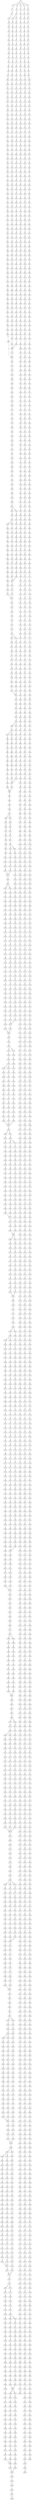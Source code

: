 strict digraph  {
	S0 -> S1 [ label = H ];
	S0 -> S2 [ label = L ];
	S0 -> S3 [ label = G ];
	S0 -> S4 [ label = Q ];
	S0 -> S5 [ label = N ];
	S1 -> S6 [ label = T ];
	S2 -> S7 [ label = T ];
	S3 -> S8 [ label = E ];
	S4 -> S9 [ label = A ];
	S5 -> S10 [ label = K ];
	S6 -> S11 [ label = L ];
	S7 -> S12 [ label = A ];
	S8 -> S13 [ label = V ];
	S9 -> S14 [ label = S ];
	S10 -> S15 [ label = K ];
	S11 -> S16 [ label = A ];
	S11 -> S17 [ label = T ];
	S12 -> S18 [ label = V ];
	S13 -> S19 [ label = R ];
	S14 -> S20 [ label = G ];
	S15 -> S21 [ label = A ];
	S16 -> S22 [ label = A ];
	S17 -> S23 [ label = A ];
	S18 -> S24 [ label = A ];
	S19 -> S25 [ label = L ];
	S20 -> S26 [ label = V ];
	S21 -> S27 [ label = A ];
	S22 -> S28 [ label = Q ];
	S23 -> S29 [ label = P ];
	S24 -> S30 [ label = Q ];
	S25 -> S31 [ label = S ];
	S26 -> S32 [ label = T ];
	S27 -> S33 [ label = S ];
	S28 -> S34 [ label = S ];
	S29 -> S35 [ label = K ];
	S30 -> S36 [ label = A ];
	S31 -> S37 [ label = Q ];
	S32 -> S38 [ label = E ];
	S33 -> S39 [ label = S ];
	S34 -> S40 [ label = Q ];
	S35 -> S41 [ label = E ];
	S36 -> S42 [ label = A ];
	S37 -> S43 [ label = I ];
	S38 -> S44 [ label = R ];
	S39 -> S45 [ label = F ];
	S40 -> S46 [ label = P ];
	S41 -> S47 [ label = A ];
	S42 -> S48 [ label = Q ];
	S43 -> S49 [ label = D ];
	S44 -> S50 [ label = R ];
	S45 -> S51 [ label = Q ];
	S46 -> S52 [ label = A ];
	S47 -> S53 [ label = S ];
	S48 -> S54 [ label = A ];
	S49 -> S55 [ label = K ];
	S50 -> S56 [ label = E ];
	S51 -> S57 [ label = L ];
	S52 -> S58 [ label = K ];
	S53 -> S59 [ label = T ];
	S54 -> S60 [ label = P ];
	S55 -> S61 [ label = M ];
	S56 -> S62 [ label = A ];
	S57 -> S63 [ label = N ];
	S58 -> S64 [ label = E ];
	S59 -> S65 [ label = K ];
	S60 -> S66 [ label = A ];
	S61 -> S67 [ label = I ];
	S62 -> S68 [ label = N ];
	S63 -> S69 [ label = K ];
	S64 -> S70 [ label = A ];
	S65 -> S71 [ label = A ];
	S66 -> S72 [ label = S ];
	S67 -> S73 [ label = N ];
	S68 -> S74 [ label = S ];
	S69 -> S75 [ label = I ];
	S70 -> S76 [ label = K ];
	S71 -> S77 [ label = P ];
	S72 -> S78 [ label = T ];
	S73 -> S79 [ label = A ];
	S74 -> S80 [ label = R ];
	S75 -> S81 [ label = T ];
	S76 -> S82 [ label = A ];
	S77 -> S83 [ label = T ];
	S78 -> S84 [ label = P ];
	S79 -> S85 [ label = K ];
	S80 -> S86 [ label = M ];
	S81 -> S87 [ label = K ];
	S82 -> S88 [ label = A ];
	S83 -> S89 [ label = A ];
	S84 -> S90 [ label = L ];
	S85 -> S91 [ label = K ];
	S86 -> S92 [ label = V ];
	S87 -> S93 [ label = L ];
	S88 -> S94 [ label = S ];
	S89 -> S95 [ label = V ];
	S90 -> S96 [ label = Y ];
	S91 -> S97 [ label = Y ];
	S92 -> S98 [ label = R ];
	S93 -> S99 [ label = R ];
	S94 -> S100 [ label = P ];
	S95 -> S101 [ label = P ];
	S96 -> S102 [ label = H ];
	S97 -> S103 [ label = G ];
	S98 -> S104 [ label = L ];
	S99 -> S105 [ label = K ];
	S100 -> S106 [ label = L ];
	S101 -> S107 [ label = L ];
	S102 -> S108 [ label = Q ];
	S103 -> S109 [ label = H ];
	S104 -> S110 [ label = R ];
	S105 -> S111 [ label = M ];
	S106 -> S112 [ label = Y ];
	S107 -> S113 [ label = Y ];
	S108 -> S114 [ label = E ];
	S109 -> S115 [ label = I ];
	S110 -> S116 [ label = R ];
	S111 -> S117 [ label = V ];
	S112 -> S118 [ label = H ];
	S113 -> S119 [ label = H ];
	S114 -> S120 [ label = A ];
	S115 -> S121 [ label = D ];
	S116 -> S122 [ label = M ];
	S117 -> S123 [ label = H ];
	S118 -> S124 [ label = Q ];
	S119 -> S125 [ label = Q ];
	S120 -> S126 [ label = S ];
	S121 -> S127 [ label = H ];
	S122 -> S128 [ label = L ];
	S123 -> S129 [ label = N ];
	S124 -> S130 [ label = E ];
	S125 -> S131 [ label = E ];
	S126 -> S132 [ label = M ];
	S127 -> S133 [ label = L ];
	S128 -> S134 [ label = P ];
	S129 -> S135 [ label = E ];
	S130 -> S136 [ label = A ];
	S131 -> S137 [ label = A ];
	S132 -> S138 [ label = A ];
	S133 -> S139 [ label = A ];
	S134 -> S140 [ label = N ];
	S135 -> S141 [ label = K ];
	S136 -> S142 [ label = S ];
	S137 -> S143 [ label = S ];
	S138 -> S144 [ label = W ];
	S139 -> S145 [ label = K ];
	S140 -> S146 [ label = N ];
	S141 -> S147 [ label = G ];
	S142 -> S148 [ label = I ];
	S143 -> S149 [ label = K ];
	S144 -> S150 [ label = Q ];
	S145 -> S151 [ label = Y ];
	S146 -> S152 [ label = R ];
	S147 -> S153 [ label = F ];
	S148 -> S154 [ label = S ];
	S149 -> S155 [ label = S ];
	S150 -> S156 [ label = Q ];
	S151 -> S157 [ label = A ];
	S152 -> S158 [ label = G ];
	S153 -> S159 [ label = Y ];
	S154 -> S160 [ label = W ];
	S155 -> S161 [ label = W ];
	S156 -> S162 [ label = Y ];
	S157 -> S163 [ label = K ];
	S158 -> S164 [ label = F ];
	S159 -> S165 [ label = H ];
	S160 -> S166 [ label = Q ];
	S161 -> S167 [ label = Q ];
	S162 -> S168 [ label = R ];
	S163 -> S169 [ label = F ];
	S164 -> S170 [ label = W ];
	S165 -> S171 [ label = V ];
	S166 -> S172 [ label = Q ];
	S167 -> S173 [ label = L ];
	S168 -> S174 [ label = R ];
	S169 -> S175 [ label = L ];
	S170 -> S176 [ label = D ];
	S171 -> S177 [ label = L ];
	S172 -> S178 [ label = Y ];
	S173 -> S179 [ label = Y ];
	S174 -> S180 [ label = Y ];
	S175 -> S181 [ label = T ];
	S176 -> S182 [ label = H ];
	S177 -> S183 [ label = E ];
	S178 -> S184 [ label = R ];
	S179 -> S185 [ label = R ];
	S180 -> S186 [ label = L ];
	S181 -> S187 [ label = E ];
	S182 -> S188 [ label = L ];
	S183 -> S189 [ label = K ];
	S184 -> S190 [ label = Q ];
	S185 -> S191 [ label = Q ];
	S186 -> S192 [ label = Q ];
	S187 -> S193 [ label = Y ];
	S188 -> S194 [ label = E ];
	S189 -> S195 [ label = Y ];
	S190 -> S196 [ label = Y ];
	S191 -> S197 [ label = Y ];
	S192 -> S198 [ label = E ];
	S193 -> S199 [ label = R ];
	S194 -> S200 [ label = V ];
	S195 -> S201 [ label = E ];
	S196 -> S202 [ label = L ];
	S197 -> S203 [ label = L ];
	S198 -> S204 [ label = F ];
	S199 -> S205 [ label = Q ];
	S200 -> S206 [ label = Y ];
	S201 -> S207 [ label = A ];
	S202 -> S208 [ label = Q ];
	S203 -> S209 [ label = Q ];
	S204 -> S210 [ label = R ];
	S205 -> S211 [ label = V ];
	S206 -> S212 [ label = A ];
	S207 -> S213 [ label = Y ];
	S208 -> S214 [ label = E ];
	S209 -> S215 [ label = E ];
	S210 -> S216 [ label = Q ];
	S211 -> S217 [ label = K ];
	S212 -> S218 [ label = A ];
	S213 -> S219 [ label = L ];
	S214 -> S220 [ label = F ];
	S215 -> S221 [ label = F ];
	S216 -> S222 [ label = A ];
	S217 -> S223 [ label = E ];
	S218 -> S224 [ label = Y ];
	S219 -> S225 [ label = K ];
	S220 -> S226 [ label = R ];
	S221 -> S227 [ label = R ];
	S222 -> S228 [ label = Q ];
	S223 -> S229 [ label = A ];
	S224 -> S230 [ label = L ];
	S225 -> S231 [ label = E ];
	S226 -> S232 [ label = Q ];
	S227 -> S233 [ label = Q ];
	S228 -> S234 [ label = E ];
	S229 -> S235 [ label = E ];
	S230 -> S236 [ label = A ];
	S231 -> S237 [ label = Y ];
	S232 -> S238 [ label = A ];
	S233 -> S239 [ label = A ];
	S234 -> S240 [ label = S ];
	S235 -> S241 [ label = P ];
	S236 -> S242 [ label = N ];
	S237 -> S243 [ label = V ];
	S238 -> S244 [ label = Q ];
	S239 -> S245 [ label = Q ];
	S240 -> S246 [ label = R ];
	S241 -> S247 [ label = N ];
	S242 -> S248 [ label = Y ];
	S243 -> S249 [ label = A ];
	S244 -> S250 [ label = A ];
	S245 -> S251 [ label = Q ];
	S246 -> S252 [ label = P ];
	S247 -> S253 [ label = I ];
	S248 -> S254 [ label = R ];
	S249 -> S255 [ label = A ];
	S250 -> S256 [ label = P ];
	S251 -> S257 [ label = A ];
	S252 -> S258 [ label = Q ];
	S253 -> S259 [ label = E ];
	S254 -> S260 [ label = T ];
	S255 -> S261 [ label = N ];
	S256 -> S262 [ label = R ];
	S257 -> S263 [ label = R ];
	S258 -> S264 [ label = L ];
	S259 -> S265 [ label = Y ];
	S260 -> S266 [ label = V ];
	S261 -> S267 [ label = E ];
	S262 -> S268 [ label = P ];
	S263 -> S269 [ label = P ];
	S264 -> S270 [ label = T ];
	S265 -> S271 [ label = L ];
	S266 -> S272 [ label = N ];
	S267 -> S273 [ label = A ];
	S268 -> S274 [ label = Q ];
	S269 -> S275 [ label = Q ];
	S270 -> S276 [ label = K ];
	S271 -> S277 [ label = I ];
	S272 -> S278 [ label = E ];
	S273 -> S279 [ label = N ];
	S274 -> S280 [ label = L ];
	S275 -> S281 [ label = L ];
	S276 -> S282 [ label = E ];
	S277 -> S283 [ label = P ];
	S278 -> S284 [ label = P ];
	S279 -> S285 [ label = P ];
	S280 -> S286 [ label = T ];
	S281 -> S287 [ label = T ];
	S282 -> S288 [ label = V ];
	S283 -> S289 [ label = E ];
	S284 -> S290 [ label = I ];
	S285 -> S291 [ label = T ];
	S286 -> S292 [ label = T ];
	S287 -> S293 [ label = N ];
	S288 -> S294 [ label = A ];
	S289 -> S295 [ label = K ];
	S290 -> S296 [ label = P ];
	S291 -> S297 [ label = Y ];
	S292 -> S298 [ label = E ];
	S293 -> S299 [ label = E ];
	S294 -> S300 [ label = S ];
	S295 -> S301 [ label = M ];
	S296 -> S302 [ label = T ];
	S297 -> S303 [ label = T ];
	S298 -> S304 [ label = V ];
	S299 -> S305 [ label = V ];
	S300 -> S306 [ label = A ];
	S301 -> S307 [ label = A ];
	S302 -> S308 [ label = F ];
	S303 -> S309 [ label = I ];
	S304 -> S310 [ label = Q ];
	S305 -> S311 [ label = A ];
	S306 -> S312 [ label = M ];
	S307 -> S313 [ label = D ];
	S308 -> S314 [ label = A ];
	S309 -> S315 [ label = D ];
	S310 -> S316 [ label = S ];
	S311 -> S317 [ label = S ];
	S312 -> S318 [ label = K ];
	S313 -> S319 [ label = V ];
	S314 -> S320 [ label = N ];
	S315 -> S321 [ label = K ];
	S316 -> S322 [ label = A ];
	S317 -> S323 [ label = A ];
	S318 -> S324 [ label = Q ];
	S319 -> S325 [ label = A ];
	S320 -> S326 [ label = K ];
	S321 -> S327 [ label = L ];
	S322 -> S328 [ label = M ];
	S323 -> S329 [ label = M ];
	S324 -> S330 [ label = Q ];
	S325 -> S331 [ label = D ];
	S326 -> S332 [ label = T ];
	S327 -> S333 [ label = K ];
	S328 -> S334 [ label = R ];
	S329 -> S335 [ label = H ];
	S330 -> S336 [ label = A ];
	S331 -> S337 [ label = N ];
	S332 -> S338 [ label = R ];
	S333 -> S339 [ label = G ];
	S334 -> S340 [ label = Q ];
	S335 -> S341 [ label = Q ];
	S336 -> S342 [ label = S ];
	S337 -> S343 [ label = I ];
	S338 -> S344 [ label = G ];
	S339 -> S345 [ label = M ];
	S340 -> S346 [ label = Q ];
	S341 -> S347 [ label = Q ];
	S342 -> S348 [ label = P ];
	S343 -> S349 [ label = S ];
	S344 -> S350 [ label = G ];
	S345 -> S351 [ label = N ];
	S346 -> S352 [ label = A ];
	S347 -> S353 [ label = A ];
	S348 -> S354 [ label = I ];
	S349 -> S355 [ label = N ];
	S350 -> S356 [ label = M ];
	S351 -> S357 [ label = A ];
	S352 -> S358 [ label = A ];
	S353 -> S359 [ label = T ];
	S354 -> S360 [ label = D ];
	S355 -> S361 [ label = H ];
	S356 -> S362 [ label = R ];
	S357 -> S363 [ label = A ];
	S358 -> S364 [ label = P ];
	S359 -> S365 [ label = P ];
	S360 -> S366 [ label = A ];
	S361 -> S367 [ label = A ];
	S362 -> S368 [ label = A ];
	S363 -> S369 [ label = A ];
	S364 -> S370 [ label = I ];
	S365 -> S371 [ label = I ];
	S366 -> S372 [ label = H ];
	S367 -> S373 [ label = G ];
	S368 -> S374 [ label = S ];
	S369 -> S375 [ label = K ];
	S370 -> S376 [ label = D ];
	S371 -> S377 [ label = D ];
	S372 -> S378 [ label = V ];
	S373 -> S379 [ label = G ];
	S374 -> S380 [ label = A ];
	S375 -> S381 [ label = K ];
	S376 -> S382 [ label = D ];
	S377 -> S383 [ label = A ];
	S378 -> S384 [ label = K ];
	S379 -> S385 [ label = S ];
	S380 -> S386 [ label = T ];
	S381 -> S387 [ label = I ];
	S382 -> S388 [ label = Y ];
	S383 -> S389 [ label = H ];
	S384 -> S390 [ label = A ];
	S385 -> S391 [ label = V ];
	S386 -> S392 [ label = P ];
	S387 -> S393 [ label = D ];
	S388 -> S394 [ label = V ];
	S389 -> S395 [ label = V ];
	S390 -> S396 [ label = A ];
	S391 -> S397 [ label = A ];
	S392 -> S398 [ label = V ];
	S393 -> S399 [ label = D ];
	S394 -> S400 [ label = G ];
	S395 -> S401 [ label = G ];
	S396 -> S402 [ label = V ];
	S397 -> S403 [ label = G ];
	S398 -> S404 [ label = D ];
	S399 -> S405 [ label = Y ];
	S400 -> S406 [ label = A ];
	S401 -> S407 [ label = A ];
	S402 -> S408 [ label = A ];
	S403 -> S409 [ label = L ];
	S404 -> S410 [ label = R ];
	S405 -> S411 [ label = G ];
	S406 -> S412 [ label = A ];
	S407 -> S413 [ label = A ];
	S408 -> S414 [ label = A ];
	S409 -> S415 [ label = I ];
	S410 -> S416 [ label = Y ];
	S411 -> S417 [ label = G ];
	S412 -> S418 [ label = V ];
	S413 -> S419 [ label = V ];
	S414 -> S420 [ label = F ];
	S415 -> S421 [ label = A ];
	S416 -> S422 [ label = E ];
	S417 -> S423 [ label = K ];
	S418 -> S424 [ label = A ];
	S419 -> S425 [ label = A ];
	S420 -> S426 [ label = I ];
	S421 -> S427 [ label = A ];
	S422 -> S428 [ label = G ];
	S423 -> S429 [ label = E ];
	S424 -> S430 [ label = A ];
	S425 -> S431 [ label = A ];
	S426 -> S432 [ label = A ];
	S427 -> S433 [ label = G ];
	S428 -> S434 [ label = A ];
	S429 -> S435 [ label = K ];
	S430 -> S436 [ label = F ];
	S431 -> S437 [ label = F ];
	S432 -> S438 [ label = A ];
	S433 -> S439 [ label = I ];
	S434 -> S440 [ label = A ];
	S435 -> S441 [ label = G ];
	S436 -> S442 [ label = I ];
	S437 -> S443 [ label = I ];
	S438 -> S444 [ label = G ];
	S439 -> S445 [ label = A ];
	S440 -> S446 [ label = A ];
	S441 -> S447 [ label = A ];
	S442 -> S448 [ label = A ];
	S443 -> S449 [ label = A ];
	S444 -> S450 [ label = L ];
	S445 -> S451 [ label = P ];
	S446 -> S452 [ label = A ];
	S447 -> S453 [ label = A ];
	S448 -> S454 [ label = A ];
	S449 -> S455 [ label = A ];
	S450 -> S456 [ label = A ];
	S451 -> S457 [ label = A ];
	S452 -> S458 [ label = A ];
	S453 -> S459 [ label = L ];
	S454 -> S460 [ label = G ];
	S455 -> S461 [ label = G ];
	S456 -> S462 [ label = C ];
	S457 -> S463 [ label = Y ];
	S458 -> S464 [ label = H ];
	S459 -> S465 [ label = A ];
	S460 -> S466 [ label = L ];
	S461 -> S466 [ label = L ];
	S462 -> S467 [ label = C ];
	S463 -> S468 [ label = E ];
	S464 -> S469 [ label = I ];
	S465 -> S470 [ label = G ];
	S466 -> S471 [ label = A ];
	S467 -> S472 [ label = Q ];
	S468 -> S473 [ label = S ];
	S469 -> S474 [ label = A ];
	S470 -> S475 [ label = F ];
	S471 -> S462 [ label = C ];
	S472 -> S476 [ label = D ];
	S473 -> S477 [ label = D ];
	S474 -> S478 [ label = A ];
	S475 -> S479 [ label = I ];
	S476 -> S480 [ label = S ];
	S477 -> S481 [ label = M ];
	S478 -> S482 [ label = G ];
	S479 -> S483 [ label = A ];
	S480 -> S484 [ label = A ];
	S481 -> S485 [ label = V ];
	S482 -> S486 [ label = L ];
	S483 -> S487 [ label = S ];
	S484 -> S488 [ label = V ];
	S485 -> S489 [ label = I ];
	S486 -> S490 [ label = A ];
	S487 -> S491 [ label = G ];
	S488 -> S492 [ label = I ];
	S489 -> S493 [ label = L ];
	S490 -> S494 [ label = P ];
	S491 -> S495 [ label = L ];
	S492 -> S496 [ label = Q ];
	S493 -> S497 [ label = K ];
	S494 -> S498 [ label = A ];
	S495 -> S499 [ label = A ];
	S496 -> S500 [ label = L ];
	S497 -> S501 [ label = K ];
	S498 -> S502 [ label = Q ];
	S499 -> S503 [ label = P ];
	S500 -> S504 [ label = P ];
	S501 -> S505 [ label = N ];
	S502 -> S506 [ label = T ];
	S503 -> S507 [ label = A ];
	S504 -> S508 [ label = R ];
	S505 -> S509 [ label = L ];
	S506 -> S510 [ label = S ];
	S507 -> S511 [ label = Q ];
	S508 -> S512 [ label = N ];
	S509 -> S513 [ label = V ];
	S510 -> S514 [ label = T ];
	S511 -> S515 [ label = P ];
	S512 -> S516 [ label = L ];
	S513 -> S517 [ label = N ];
	S514 -> S518 [ label = V ];
	S515 -> S519 [ label = S ];
	S516 -> S520 [ label = V ];
	S517 -> S521 [ label = A ];
	S518 -> S522 [ label = C ];
	S519 -> S523 [ label = G ];
	S520 -> S524 [ label = D ];
	S521 -> S525 [ label = Y ];
	S522 -> S526 [ label = S ];
	S523 -> S527 [ label = S ];
	S524 -> S528 [ label = C ];
	S525 -> S529 [ label = I ];
	S526 -> S530 [ label = L ];
	S527 -> S531 [ label = I ];
	S528 -> S532 [ label = C ];
	S529 -> S533 [ label = D ];
	S530 -> S534 [ label = P ];
	S531 -> S535 [ label = K ];
	S532 -> S536 [ label = A ];
	S533 -> S537 [ label = M ];
	S534 -> S538 [ label = L ];
	S535 -> S539 [ label = I ];
	S536 -> S540 [ label = Q ];
	S537 -> S541 [ label = M ];
	S538 -> S542 [ label = G ];
	S539 -> S543 [ label = D ];
	S540 -> S544 [ label = M ];
	S541 -> S545 [ label = V ];
	S542 -> S546 [ label = T ];
	S543 -> S547 [ label = M ];
	S544 -> S548 [ label = I ];
	S545 -> S549 [ label = A ];
	S546 -> S550 [ label = V ];
	S547 -> S551 [ label = N ];
	S548 -> S552 [ label = V ];
	S549 -> S553 [ label = N ];
	S550 -> S554 [ label = D ];
	S551 -> S555 [ label = T ];
	S552 -> S556 [ label = Q ];
	S553 -> S557 [ label = K ];
	S554 -> S558 [ label = A ];
	S555 -> S559 [ label = V ];
	S556 -> S560 [ label = N ];
	S557 -> S561 [ label = K ];
	S558 -> S562 [ label = Y ];
	S559 -> S563 [ label = D ];
	S560 -> S564 [ label = K ];
	S561 -> S565 [ label = P ];
	S562 -> S566 [ label = I ];
	S563 -> S567 [ label = A ];
	S564 -> S568 [ label = R ];
	S565 -> S569 [ label = I ];
	S566 -> S570 [ label = Q ];
	S567 -> S571 [ label = Y ];
	S568 -> S572 [ label = A ];
	S569 -> S573 [ label = G ];
	S570 -> S574 [ label = M ];
	S571 -> S575 [ label = I ];
	S572 -> S576 [ label = I ];
	S573 -> S577 [ label = G ];
	S574 -> S578 [ label = L ];
	S575 -> S579 [ label = Q ];
	S576 -> S580 [ label = G ];
	S577 -> S581 [ label = C ];
	S578 -> S582 [ label = L ];
	S579 -> S583 [ label = M ];
	S580 -> S584 [ label = G ];
	S581 -> S585 [ label = A ];
	S582 -> S586 [ label = P ];
	S583 -> S587 [ label = V ];
	S584 -> S588 [ label = L ];
	S585 -> S589 [ label = F ];
	S586 -> S590 [ label = N ];
	S587 -> S591 [ label = F ];
	S588 -> S592 [ label = A ];
	S589 -> S593 [ label = V ];
	S590 -> S594 [ label = K ];
	S591 -> S595 [ label = P ];
	S592 -> S596 [ label = M ];
	S593 -> S597 [ label = K ];
	S594 -> S598 [ label = I ];
	S595 -> S599 [ label = N ];
	S596 -> S600 [ label = V ];
	S597 -> S601 [ label = E ];
	S598 -> S602 [ label = L ];
	S599 -> S603 [ label = K ];
	S600 -> S604 [ label = N ];
	S600 -> S605 [ label = E ];
	S601 -> S606 [ label = V ];
	S602 -> S607 [ label = G ];
	S603 -> S608 [ label = E ];
	S604 -> S609 [ label = N ];
	S605 -> S610 [ label = N ];
	S606 -> S611 [ label = E ];
	S607 -> S612 [ label = G ];
	S608 -> S613 [ label = A ];
	S609 -> S614 [ label = V ];
	S610 -> S615 [ label = V ];
	S611 -> S616 [ label = M ];
	S612 -> S617 [ label = A ];
	S613 -> S618 [ label = I ];
	S614 -> S619 [ label = P ];
	S614 -> S620 [ label = A ];
	S615 -> S621 [ label = A ];
	S616 -> S622 [ label = H ];
	S617 -> S623 [ label = V ];
	S618 -> S624 [ label = G ];
	S619 -> S625 [ label = I ];
	S620 -> S626 [ label = I ];
	S621 -> S627 [ label = I ];
	S622 -> S628 [ label = W ];
	S623 -> S629 [ label = V ];
	S624 -> S630 [ label = G ];
	S625 -> S631 [ label = G ];
	S626 -> S632 [ label = G ];
	S627 -> S633 [ label = G ];
	S628 -> S634 [ label = D ];
	S629 -> S635 [ label = L ];
	S630 -> S636 [ label = A ];
	S631 -> S637 [ label = Q ];
	S632 -> S638 [ label = Q ];
	S633 -> S639 [ label = Q ];
	S634 -> S640 [ label = Q ];
	S635 -> S641 [ label = E ];
	S636 -> S642 [ label = A ];
	S637 -> S643 [ label = E ];
	S638 -> S644 [ label = D ];
	S639 -> S645 [ label = E ];
	S640 -> S646 [ label = Y ];
	S641 -> S647 [ label = E ];
	S642 -> S648 [ label = F ];
	S643 -> S649 [ label = T ];
	S644 -> S650 [ label = T ];
	S645 -> S651 [ label = T ];
	S646 -> S652 [ label = Q ];
	S647 -> S653 [ label = V ];
	S648 -> S654 [ label = L ];
	S649 -> S655 [ label = F ];
	S650 -> S656 [ label = F ];
	S651 -> S657 [ label = F ];
	S652 -> S658 [ label = Q ];
	S653 -> S659 [ label = P ];
	S654 -> S660 [ label = E ];
	S655 -> S661 [ label = C ];
	S656 -> S662 [ label = C ];
	S657 -> S663 [ label = C ];
	S658 -> S664 [ label = M ];
	S659 -> S665 [ label = V ];
	S660 -> S666 [ label = E ];
	S661 -> S667 [ label = E ];
	S662 -> S668 [ label = E ];
	S663 -> S669 [ label = E ];
	S664 -> S670 [ label = I ];
	S665 -> S671 [ label = G ];
	S666 -> S672 [ label = I ];
	S667 -> S673 [ label = M ];
	S668 -> S674 [ label = M ];
	S669 -> S675 [ label = M ];
	S670 -> S676 [ label = M ];
	S671 -> S677 [ label = S ];
	S672 -> S678 [ label = P ];
	S673 -> S679 [ label = I ];
	S674 -> S680 [ label = I ];
	S675 -> S681 [ label = I ];
	S676 -> S682 [ label = K ];
	S677 -> S683 [ label = R ];
	S678 -> S684 [ label = V ];
	S679 -> S685 [ label = A ];
	S680 -> S686 [ label = A ];
	S681 -> S687 [ label = A ];
	S682 -> S688 [ label = T ];
	S683 -> S689 [ label = Q ];
	S684 -> S690 [ label = G ];
	S685 -> S691 [ label = R ];
	S686 -> S692 [ label = R ];
	S687 -> S693 [ label = R ];
	S688 -> S694 [ label = G ];
	S689 -> S695 [ label = F ];
	S690 -> S696 [ label = S ];
	S691 -> S697 [ label = A ];
	S692 -> S698 [ label = A ];
	S693 -> S697 [ label = A ];
	S694 -> S699 [ label = F ];
	S695 -> S700 [ label = T ];
	S696 -> S701 [ label = E ];
	S697 -> S702 [ label = G ];
	S698 -> S703 [ label = G ];
	S699 -> S704 [ label = A ];
	S700 -> S705 [ label = E ];
	S701 -> S706 [ label = K ];
	S702 -> S707 [ label = F ];
	S703 -> S708 [ label = F ];
	S704 -> S709 [ label = T ];
	S705 -> S710 [ label = V ];
	S706 -> S711 [ label = F ];
	S707 -> S712 [ label = A ];
	S708 -> S713 [ label = A ];
	S709 -> S714 [ label = A ];
	S710 -> S715 [ label = I ];
	S711 -> S716 [ label = T ];
	S712 -> S717 [ label = T ];
	S713 -> S717 [ label = T ];
	S714 -> S718 [ label = E ];
	S715 -> S719 [ label = M ];
	S716 -> S720 [ label = E ];
	S717 -> S721 [ label = A ];
	S718 -> S722 [ label = L ];
	S719 -> S723 [ label = R ];
	S720 -> S724 [ label = I ];
	S721 -> S725 [ label = A ];
	S722 -> S726 [ label = Y ];
	S723 -> S727 [ label = T ];
	S724 -> S728 [ label = I ];
	S725 -> S729 [ label = I ];
	S726 -> S730 [ label = A ];
	S727 -> S731 [ label = G ];
	S728 -> S732 [ label = M ];
	S729 -> S733 [ label = L ];
	S730 -> S734 [ label = R ];
	S731 -> S735 [ label = F ];
	S732 -> S736 [ label = R ];
	S733 -> S737 [ label = G ];
	S734 -> S738 [ label = Y ];
	S735 -> S739 [ label = A ];
	S736 -> S740 [ label = T ];
	S737 -> S741 [ label = G ];
	S738 -> S742 [ label = I ];
	S739 -> S743 [ label = T ];
	S740 -> S744 [ label = G ];
	S741 -> S745 [ label = F ];
	S742 -> S746 [ label = D ];
	S743 -> S747 [ label = A ];
	S744 -> S748 [ label = Y ];
	S745 -> S749 [ label = L ];
	S746 -> S750 [ label = E ];
	S747 -> S751 [ label = E ];
	S748 -> S752 [ label = A ];
	S749 -> S753 [ label = A ];
	S749 -> S754 [ label = L ];
	S750 -> S755 [ label = H ];
	S751 -> S756 [ label = L ];
	S752 -> S757 [ label = T ];
	S753 -> S758 [ label = P ];
	S754 -> S759 [ label = P ];
	S755 -> S760 [ label = K ];
	S756 -> S761 [ label = L ];
	S757 -> S762 [ label = A ];
	S758 -> S763 [ label = A ];
	S759 -> S764 [ label = A ];
	S760 -> S765 [ label = T ];
	S761 -> S766 [ label = A ];
	S762 -> S767 [ label = E ];
	S763 -> S768 [ label = D ];
	S764 -> S769 [ label = D ];
	S765 -> S770 [ label = Q ];
	S766 -> S771 [ label = R ];
	S767 -> S772 [ label = V ];
	S768 -> S773 [ label = T ];
	S769 -> S774 [ label = T ];
	S770 -> S775 [ label = L ];
	S771 -> S776 [ label = Y ];
	S772 -> S777 [ label = L ];
	S773 -> S778 [ label = A ];
	S774 -> S779 [ label = A ];
	S775 -> S780 [ label = T ];
	S776 -> S781 [ label = Q ];
	S777 -> S782 [ label = A ];
	S778 -> S783 [ label = L ];
	S779 -> S784 [ label = L ];
	S780 -> S785 [ label = L ];
	S781 -> S786 [ label = D ];
	S782 -> S787 [ label = R ];
	S783 -> S788 [ label = N ];
	S784 -> S789 [ label = N ];
	S785 -> S790 [ label = G ];
	S786 -> S791 [ label = V ];
	S787 -> S792 [ label = Y ];
	S788 -> S793 [ label = L ];
	S789 -> S794 [ label = L ];
	S790 -> S795 [ label = F ];
	S791 -> S796 [ label = C ];
	S792 -> S797 [ label = I ];
	S793 -> S798 [ label = D ];
	S794 -> S799 [ label = D ];
	S795 -> S800 [ label = I ];
	S796 -> S801 [ label = T ];
	S797 -> S802 [ label = E ];
	S798 -> S803 [ label = T ];
	S799 -> S804 [ label = T ];
	S800 -> S805 [ label = C ];
	S801 -> S806 [ label = T ];
	S802 -> S807 [ label = E ];
	S803 -> S808 [ label = I ];
	S804 -> S809 [ label = I ];
	S805 -> S810 [ label = G ];
	S806 -> S811 [ label = D ];
	S807 -> S812 [ label = P ];
	S808 -> S813 [ label = V ];
	S809 -> S814 [ label = V ];
	S810 -> S815 [ label = T ];
	S811 -> S816 [ label = L ];
	S812 -> S817 [ label = K ];
	S813 -> S818 [ label = G ];
	S814 -> S818 [ label = G ];
	S815 -> S819 [ label = L ];
	S816 -> S820 [ label = T ];
	S817 -> S821 [ label = T ];
	S818 -> S822 [ label = K ];
	S819 -> S823 [ label = N ];
	S820 -> S824 [ label = Q ];
	S821 -> S825 [ label = L ];
	S822 -> S826 [ label = L ];
	S823 -> S827 [ label = S ];
	S824 -> S828 [ label = G ];
	S825 -> S829 [ label = L ];
	S826 -> S830 [ label = R ];
	S827 -> S831 [ label = D ];
	S828 -> S832 [ label = V ];
	S829 -> S833 [ label = T ];
	S830 -> S834 [ label = Q ];
	S831 -> S835 [ label = S ];
	S832 -> S836 [ label = M ];
	S833 -> S837 [ label = M ];
	S834 -> S838 [ label = N ];
	S835 -> S839 [ label = L ];
	S836 -> S840 [ label = I ];
	S837 -> S841 [ label = G ];
	S838 -> S842 [ label = A ];
	S839 -> S843 [ label = V ];
	S840 -> S844 [ label = G ];
	S841 -> S845 [ label = L ];
	S842 -> S846 [ label = N ];
	S842 -> S847 [ label = F ];
	S843 -> S848 [ label = S ];
	S844 -> S849 [ label = S ];
	S845 -> S850 [ label = L ];
	S846 -> S851 [ label = P ];
	S847 -> S852 [ label = P ];
	S848 -> S853 [ label = R ];
	S849 -> S854 [ label = L ];
	S850 -> S855 [ label = M ];
	S851 -> S856 [ label = T ];
	S851 -> S857 [ label = S ];
	S852 -> S858 [ label = T ];
	S853 -> S859 [ label = N ];
	S854 -> S860 [ label = H ];
	S855 -> S861 [ label = G ];
	S856 -> S862 [ label = R ];
	S857 -> S863 [ label = R ];
	S858 -> S864 [ label = R ];
	S859 -> S865 [ label = G ];
	S860 -> S866 [ label = H ];
	S861 -> S867 [ label = T ];
	S862 -> S868 [ label = R ];
	S863 -> S869 [ label = R ];
	S864 -> S870 [ label = R ];
	S865 -> S871 [ label = N ];
	S866 -> S872 [ label = D ];
	S867 -> S873 [ label = L ];
	S868 -> S874 [ label = G ];
	S869 -> S875 [ label = G ];
	S870 -> S876 [ label = G ];
	S871 -> S877 [ label = H ];
	S872 -> S878 [ label = V ];
	S873 -> S879 [ label = D ];
	S874 -> S880 [ label = N ];
	S875 -> S881 [ label = N ];
	S876 -> S882 [ label = N ];
	S877 -> S883 [ label = W ];
	S878 -> S884 [ label = L ];
	S879 -> S885 [ label = A ];
	S880 -> S886 [ label = F ];
	S881 -> S887 [ label = F ];
	S882 -> S888 [ label = F ];
	S883 -> S889 [ label = D ];
	S884 -> S890 [ label = V ];
	S885 -> S891 [ label = D ];
	S886 -> S892 [ label = W ];
	S887 -> S893 [ label = W ];
	S888 -> S894 [ label = W ];
	S889 -> S895 [ label = L ];
	S890 -> S896 [ label = S ];
	S891 -> S897 [ label = V ];
	S892 -> S898 [ label = D ];
	S893 -> S899 [ label = D ];
	S894 -> S900 [ label = D ];
	S895 -> S901 [ label = A ];
	S896 -> S902 [ label = R ];
	S897 -> S903 [ label = L ];
	S898 -> S904 [ label = L ];
	S899 -> S905 [ label = L ];
	S900 -> S906 [ label = L ];
	S901 -> S907 [ label = I ];
	S902 -> S908 [ label = N ];
	S903 -> S909 [ label = T ];
	S904 -> S910 [ label = V ];
	S905 -> S911 [ label = V ];
	S906 -> S912 [ label = V ];
	S907 -> S913 [ label = L ];
	S908 -> S914 [ label = G ];
	S909 -> S915 [ label = S ];
	S910 -> S916 [ label = V ];
	S911 -> S917 [ label = V ];
	S912 -> S918 [ label = V ];
	S913 -> S919 [ label = G ];
	S914 -> S920 [ label = S ];
	S915 -> S921 [ label = R ];
	S916 -> S922 [ label = P ];
	S917 -> S923 [ label = P ];
	S918 -> S922 [ label = P ];
	S919 -> S924 [ label = S ];
	S920 -> S925 [ label = H ];
	S921 -> S926 [ label = N ];
	S922 -> S927 [ label = L ];
	S923 -> S928 [ label = L ];
	S924 -> S929 [ label = E ];
	S925 -> S930 [ label = W ];
	S926 -> S931 [ label = G ];
	S927 -> S932 [ label = H ];
	S928 -> S932 [ label = H ];
	S929 -> S933 [ label = G ];
	S930 -> S934 [ label = D ];
	S931 -> S935 [ label = N ];
	S932 -> S936 [ label = D ];
	S933 -> S937 [ label = P ];
	S934 -> S938 [ label = L ];
	S935 -> S939 [ label = W ];
	S936 -> S940 [ label = L ];
	S937 -> S941 [ label = M ];
	S938 -> S942 [ label = A ];
	S939 -> S943 [ label = W ];
	S940 -> S944 [ label = S ];
	S941 -> S945 [ label = Q ];
	S942 -> S946 [ label = V ];
	S943 -> S947 [ label = D ];
	S944 -> S948 [ label = P ];
	S945 -> S949 [ label = H ];
	S946 -> S950 [ label = L ];
	S947 -> S951 [ label = L ];
	S948 -> S952 [ label = N ];
	S949 -> S953 [ label = K ];
	S950 -> S954 [ label = G ];
	S951 -> S955 [ label = A ];
	S952 -> S956 [ label = N ];
	S952 -> S957 [ label = K ];
	S953 -> S958 [ label = I ];
	S954 -> S959 [ label = H ];
	S955 -> S960 [ label = L ];
	S956 -> S961 [ label = A ];
	S957 -> S962 [ label = A ];
	S958 -> S963 [ label = K ];
	S959 -> S964 [ label = E ];
	S960 -> S965 [ label = L ];
	S961 -> S966 [ label = W ];
	S962 -> S967 [ label = W ];
	S963 -> S968 [ label = E ];
	S964 -> S969 [ label = G ];
	S965 -> S970 [ label = G ];
	S966 -> S971 [ label = A ];
	S967 -> S972 [ label = A ];
	S968 -> S973 [ label = N ];
	S969 -> S974 [ label = V ];
	S970 -> S975 [ label = S ];
	S971 -> S976 [ label = E ];
	S972 -> S977 [ label = E ];
	S973 -> S978 [ label = M ];
	S974 -> S979 [ label = E ];
	S975 -> S980 [ label = E ];
	S976 -> S981 [ label = T ];
	S977 -> S982 [ label = T ];
	S978 -> S983 [ label = L ];
	S979 -> S984 [ label = Q ];
	S980 -> S985 [ label = G ];
	S981 -> S986 [ label = L ];
	S982 -> S987 [ label = L ];
	S983 -> S988 [ label = E ];
	S984 -> S989 [ label = E ];
	S985 -> S990 [ label = P ];
	S986 -> S991 [ label = A ];
	S987 -> S992 [ label = Q ];
	S987 -> S993 [ label = A ];
	S988 -> S994 [ label = F ];
	S989 -> S995 [ label = A ];
	S990 -> S996 [ label = A ];
	S991 -> S997 [ label = P ];
	S992 -> S998 [ label = P ];
	S993 -> S999 [ label = P ];
	S994 -> S1000 [ label = V ];
	S995 -> S1001 [ label = A ];
	S996 -> S1002 [ label = Q ];
	S997 -> S1003 [ label = L ];
	S998 -> S1004 [ label = L ];
	S999 -> S1005 [ label = L ];
	S1000 -> S1006 [ label = T ];
	S1001 -> S1007 [ label = L ];
	S1002 -> S1008 [ label = H ];
	S1003 -> S1009 [ label = L ];
	S1004 -> S1010 [ label = L ];
	S1005 -> S1011 [ label = L ];
	S1006 -> S1012 [ label = M ];
	S1007 -> S1013 [ label = E ];
	S1008 -> S1014 [ label = N ];
	S1009 -> S1015 [ label = Q ];
	S1010 -> S1016 [ label = Q ];
	S1011 -> S1017 [ label = Q ];
	S1012 -> S1018 [ label = N ];
	S1013 -> S1019 [ label = S ];
	S1014 -> S1020 [ label = A ];
	S1015 -> S1021 [ label = K ];
	S1016 -> S1022 [ label = K ];
	S1017 -> S1023 [ label = K ];
	S1018 -> S1024 [ label = R ];
	S1019 -> S1025 [ label = L ];
	S1020 -> S1026 [ label = K ];
	S1021 -> S1027 [ label = Q ];
	S1022 -> S1028 [ label = K ];
	S1023 -> S1027 [ label = Q ];
	S1024 -> S1029 [ label = N ];
	S1025 -> S1030 [ label = H ];
	S1026 -> S1031 [ label = E ];
	S1027 -> S1032 [ label = S ];
	S1028 -> S1033 [ label = S ];
	S1029 -> S1034 [ label = A ];
	S1030 -> S1035 [ label = E ];
	S1031 -> S1036 [ label = S ];
	S1032 -> S1037 [ label = A ];
	S1033 -> S1038 [ label = A ];
	S1034 -> S1039 [ label = A ];
	S1035 -> S1040 [ label = H ];
	S1036 -> S1041 [ label = L ];
	S1037 -> S1042 [ label = K ];
	S1037 -> S1043 [ label = N ];
	S1038 -> S1044 [ label = D ];
	S1039 -> S1045 [ label = E ];
	S1040 -> S1046 [ label = L ];
	S1041 -> S1047 [ label = L ];
	S1042 -> S1048 [ label = I ];
	S1043 -> S1049 [ label = I ];
	S1044 -> S1050 [ label = I ];
	S1045 -> S1051 [ label = D ];
	S1046 -> S1052 [ label = T ];
	S1047 -> S1053 [ label = E ];
	S1048 -> S1054 [ label = Q ];
	S1049 -> S1055 [ label = Q ];
	S1050 -> S1056 [ label = Q ];
	S1051 -> S1057 [ label = V ];
	S1052 -> S1058 [ label = L ];
	S1053 -> S1059 [ label = H ];
	S1054 -> S1060 [ label = E ];
	S1055 -> S1061 [ label = A ];
	S1056 -> S1062 [ label = P ];
	S1057 -> S1063 [ label = Y ];
	S1058 -> S1064 [ label = G ];
	S1059 -> S1065 [ label = V ];
	S1060 -> S1066 [ label = R ];
	S1061 -> S1067 [ label = K ];
	S1062 -> S1068 [ label = K ];
	S1063 -> S1069 [ label = S ];
	S1064 -> S1070 [ label = R ];
	S1065 -> S1071 [ label = G ];
	S1066 -> S1072 [ label = L ];
	S1067 -> S1073 [ label = L ];
	S1068 -> S1074 [ label = L ];
	S1069 -> S1075 [ label = K ];
	S1070 -> S1076 [ label = R ];
	S1071 -> S1077 [ label = I ];
	S1072 -> S1078 [ label = A ];
	S1073 -> S1079 [ label = E ];
	S1074 -> S1080 [ label = E ];
	S1075 -> S1081 [ label = P ];
	S1076 -> S1082 [ label = S ];
	S1077 -> S1083 [ label = N ];
	S1078 -> S1084 [ label = P ];
	S1079 -> S1085 [ label = P ];
	S1080 -> S1086 [ label = P ];
	S1081 -> S1087 [ label = A ];
	S1082 -> S1088 [ label = A ];
	S1083 -> S1089 [ label = K ];
	S1084 -> S1090 [ label = Q ];
	S1085 -> S1091 [ label = H ];
	S1086 -> S1092 [ label = H ];
	S1087 -> S1093 [ label = Q ];
	S1088 -> S1094 [ label = E ];
	S1089 -> S1095 [ label = E ];
	S1090 -> S1096 [ label = Q ];
	S1091 -> S1097 [ label = Q ];
	S1092 -> S1098 [ label = T ];
	S1093 -> S1099 [ label = K ];
	S1094 -> S1100 [ label = I ];
	S1095 -> S1101 [ label = K ];
	S1096 -> S1102 [ label = Q ];
	S1097 -> S1103 [ label = A ];
	S1098 -> S1104 [ label = A ];
	S1099 -> S1105 [ label = A ];
	S1100 -> S1106 [ label = A ];
	S1101 -> S1107 [ label = A ];
	S1102 -> S1108 [ label = A ];
	S1103 -> S1109 [ label = A ];
	S1104 -> S1110 [ label = A ];
	S1105 -> S1111 [ label = V ];
	S1106 -> S1112 [ label = I ];
	S1107 -> S1113 [ label = E ];
	S1108 -> S1114 [ label = L ];
	S1109 -> S1115 [ label = L ];
	S1110 -> S1116 [ label = L ];
	S1111 -> S1117 [ label = Y ];
	S1112 -> S1118 [ label = E ];
	S1113 -> S1119 [ label = E ];
	S1114 -> S1120 [ label = Q ];
	S1115 -> S1121 [ label = Q ];
	S1116 -> S1122 [ label = Q ];
	S1117 -> S1123 [ label = E ];
	S1118 -> S1124 [ label = K ];
	S1119 -> S1125 [ label = Q ];
	S1120 -> S1126 [ label = E ];
	S1121 -> S1127 [ label = E ];
	S1122 -> S1128 [ label = D ];
	S1123 -> S1129 [ label = F ];
	S1124 -> S1130 [ label = P ];
	S1125 -> S1131 [ label = Y ];
	S1126 -> S1132 [ label = L ];
	S1127 -> S1133 [ label = L ];
	S1128 -> S1134 [ label = L ];
	S1129 -> S1135 [ label = L ];
	S1130 -> S1136 [ label = V ];
	S1131 -> S1137 [ label = A ];
	S1132 -> S1138 [ label = P ];
	S1133 -> S1139 [ label = P ];
	S1134 -> S1140 [ label = P ];
	S1135 -> S1141 [ label = D ];
	S1136 -> S1142 [ label = C ];
	S1137 -> S1143 [ label = P ];
	S1138 -> S1144 [ label = W ];
	S1139 -> S1145 [ label = W ];
	S1140 -> S1146 [ label = W ];
	S1141 -> S1147 [ label = G ];
	S1142 -> S1148 [ label = N ];
	S1143 -> S1149 [ label = P ];
	S1144 -> S1150 [ label = G ];
	S1145 -> S1151 [ label = S ];
	S1146 -> S1152 [ label = G ];
	S1147 -> S1153 [ label = V ];
	S1148 -> S1154 [ label = K ];
	S1149 -> S1155 [ label = V ];
	S1150 -> S1156 [ label = L ];
	S1151 -> S1157 [ label = L ];
	S1152 -> S1158 [ label = L ];
	S1153 -> S1159 [ label = A ];
	S1154 -> S1160 [ label = T ];
	S1155 -> S1161 [ label = C ];
	S1156 -> S1162 [ label = I ];
	S1157 -> S1163 [ label = V ];
	S1158 -> S1164 [ label = V ];
	S1159 -> S1165 [ label = S ];
	S1160 -> S1166 [ label = F ];
	S1161 -> S1167 [ label = T ];
	S1162 -> S1168 [ label = R ];
	S1163 -> S1169 [ label = R ];
	S1164 -> S1170 [ label = R ];
	S1165 -> S1171 [ label = Q ];
	S1166 -> S1172 [ label = W ];
	S1167 -> S1173 [ label = K ];
	S1168 -> S1174 [ label = G ];
	S1169 -> S1175 [ label = G ];
	S1170 -> S1176 [ label = G ];
	S1171 -> S1177 [ label = G ];
	S1172 -> S1178 [ label = A ];
	S1173 -> S1179 [ label = V ];
	S1174 -> S1180 [ label = F ];
	S1175 -> S1181 [ label = F ];
	S1176 -> S1182 [ label = F ];
	S1177 -> S1183 [ label = A ];
	S1178 -> S1184 [ label = F ];
	S1179 -> S1185 [ label = F ];
	S1180 -> S1186 [ label = W ];
	S1181 -> S1187 [ label = W ];
	S1182 -> S1188 [ label = W ];
	S1183 -> S1189 [ label = E ];
	S1184 -> S1190 [ label = I ];
	S1185 -> S1191 [ label = W ];
	S1186 -> S1192 [ label = A ];
	S1187 -> S1193 [ label = A ];
	S1188 -> S1194 [ label = A ];
	S1189 -> S1195 [ label = Y ];
	S1190 -> S1196 [ label = D ];
	S1191 -> S1197 [ label = D ];
	S1192 -> S1198 [ label = Y ];
	S1193 -> S1199 [ label = Y ];
	S1194 -> S1200 [ label = Y ];
	S1195 -> S1201 [ label = A ];
	S1196 -> S1202 [ label = G ];
	S1197 -> S1203 [ label = F ];
	S1198 -> S1204 [ label = I ];
	S1199 -> S1205 [ label = I ];
	S1200 -> S1206 [ label = I ];
	S1201 -> S1207 [ label = F ];
	S1202 -> S1208 [ label = V ];
	S1203 -> S1209 [ label = H ];
	S1204 -> S1210 [ label = D ];
	S1205 -> S1211 [ label = D ];
	S1206 -> S1212 [ label = D ];
	S1207 -> S1213 [ label = L ];
	S1208 -> S1214 [ label = G ];
	S1209 -> S1215 [ label = D ];
	S1210 -> S1216 [ label = G ];
	S1211 -> S1217 [ label = G ];
	S1212 -> S1218 [ label = G ];
	S1213 -> S1219 [ label = E ];
	S1214 -> S1220 [ label = S ];
	S1215 -> S1221 [ label = G ];
	S1216 -> S1222 [ label = F ];
	S1217 -> S1223 [ label = F ];
	S1218 -> S1224 [ label = F ];
	S1219 -> S1225 [ label = P ];
	S1220 -> S1226 [ label = Q ];
	S1221 -> S1227 [ label = V ];
	S1222 -> S1228 [ label = A ];
	S1223 -> S1229 [ label = A ];
	S1224 -> S1229 [ label = A ];
	S1225 -> S1230 [ label = I ];
	S1226 -> S1231 [ label = G ];
	S1227 -> S1232 [ label = C ];
	S1228 -> S1233 [ label = S ];
	S1229 -> S1234 [ label = S ];
	S1230 -> S1235 [ label = I ];
	S1231 -> S1236 [ label = A ];
	S1232 -> S1237 [ label = S ];
	S1233 -> S1238 [ label = Q ];
	S1234 -> S1238 [ label = Q ];
	S1235 -> S1239 [ label = A ];
	S1236 -> S1240 [ label = E ];
	S1237 -> S1241 [ label = Q ];
	S1238 -> S1242 [ label = G ];
	S1239 -> S1243 [ label = G ];
	S1240 -> S1244 [ label = Y ];
	S1241 -> S1245 [ label = G ];
	S1242 -> S1246 [ label = A ];
	S1243 -> S1247 [ label = K ];
	S1244 -> S1248 [ label = G ];
	S1245 -> S1249 [ label = A ];
	S1246 -> S1250 [ label = E ];
	S1247 -> S1251 [ label = V ];
	S1248 -> S1252 [ label = W ];
	S1249 -> S1253 [ label = E ];
	S1250 -> S1254 [ label = M ];
	S1250 -> S1255 [ label = L ];
	S1251 -> S1256 [ label = S ];
	S1252 -> S1257 [ label = L ];
	S1253 -> S1258 [ label = Y ];
	S1254 -> S1259 [ label = G ];
	S1255 -> S1260 [ label = G ];
	S1256 -> S1261 [ label = G ];
	S1257 -> S1262 [ label = G ];
	S1258 -> S1263 [ label = G ];
	S1259 -> S1264 [ label = I ];
	S1260 -> S1265 [ label = I ];
	S1261 -> S1266 [ label = S ];
	S1262 -> S1267 [ label = D ];
	S1263 -> S1268 [ label = A ];
	S1264 -> S1269 [ label = F ];
	S1265 -> S1270 [ label = F ];
	S1266 -> S1271 [ label = I ];
	S1267 -> S1272 [ label = T ];
	S1268 -> S1273 [ label = Y ];
	S1269 -> S1274 [ label = H ];
	S1270 -> S1275 [ label = D ];
	S1270 -> S1276 [ label = G ];
	S1271 -> S1277 [ label = G ];
	S1272 -> S1278 [ label = I ];
	S1273 -> S1279 [ label = G ];
	S1274 -> S1280 [ label = P ];
	S1275 -> S1281 [ label = P ];
	S1276 -> S1282 [ label = P ];
	S1277 -> S1283 [ label = P ];
	S1278 -> S1284 [ label = G ];
	S1279 -> S1285 [ label = P ];
	S1280 -> S1286 [ label = V ];
	S1281 -> S1287 [ label = V ];
	S1282 -> S1288 [ label = V ];
	S1283 -> S1289 [ label = V ];
	S1284 -> S1290 [ label = G ];
	S1285 -> S1291 [ label = L ];
	S1286 -> S1292 [ label = V ];
	S1287 -> S1293 [ label = V ];
	S1288 -> S1294 [ label = V ];
	S1289 -> S1295 [ label = Q ];
	S1290 -> S1296 [ label = D ];
	S1291 -> S1297 [ label = I ];
	S1292 -> S1298 [ label = S ];
	S1293 -> S1299 [ label = S ];
	S1294 -> S1300 [ label = S ];
	S1295 -> S1301 [ label = H ];
	S1296 -> S1302 [ label = V ];
	S1297 -> S1303 [ label = G ];
	S1298 -> S1304 [ label = G ];
	S1299 -> S1305 [ label = G ];
	S1300 -> S1306 [ label = G ];
	S1301 -> S1307 [ label = Q ];
	S1302 -> S1308 [ label = V ];
	S1303 -> S1309 [ label = N ];
	S1304 -> S1310 [ label = D ];
	S1305 -> S1311 [ label = D ];
	S1306 -> S1312 [ label = D ];
	S1307 -> S1313 [ label = K ];
	S1308 -> S1314 [ label = G ];
	S1309 -> S1315 [ label = D ];
	S1310 -> S1316 [ label = V ];
	S1311 -> S1317 [ label = V ];
	S1312 -> S1318 [ label = V ];
	S1313 -> S1319 [ label = E ];
	S1314 -> S1320 [ label = C ];
	S1315 -> S1321 [ label = V ];
	S1316 -> S1322 [ label = Q ];
	S1317 -> S1323 [ label = Q ];
	S1318 -> S1324 [ label = Q ];
	S1319 -> S1325 [ label = N ];
	S1320 -> S1326 [ label = M ];
	S1321 -> S1327 [ label = V ];
	S1322 -> S1328 [ label = G ];
	S1323 -> S1329 [ label = G ];
	S1324 -> S1330 [ label = G ];
	S1325 -> S1331 [ label = L ];
	S1326 -> S1332 [ label = G ];
	S1327 -> S1333 [ label = G ];
	S1328 -> S1334 [ label = C ];
	S1329 -> S1335 [ label = C ];
	S1330 -> S1336 [ label = C ];
	S1331 -> S1337 [ label = M ];
	S1332 -> S1338 [ label = P ];
	S1333 -> S1339 [ label = C ];
	S1334 -> S1340 [ label = I ];
	S1335 -> S1341 [ label = I ];
	S1336 -> S1342 [ label = I ];
	S1337 -> S1343 [ label = L ];
	S1338 -> S1344 [ label = V ];
	S1339 -> S1345 [ label = M ];
	S1340 -> S1346 [ label = G ];
	S1341 -> S1347 [ label = G ];
	S1342 -> S1348 [ label = G ];
	S1343 -> S1349 [ label = H ];
	S1344 -> S1350 [ label = E ];
	S1345 -> S1351 [ label = G ];
	S1346 -> S1352 [ label = K ];
	S1347 -> S1352 [ label = K ];
	S1348 -> S1352 [ label = K ];
	S1349 -> S1353 [ label = C ];
	S1350 -> S1354 [ label = R ];
	S1351 -> S1355 [ label = P ];
	S1352 -> S1356 [ label = V ];
	S1353 -> S1357 [ label = T ];
	S1354 -> S1358 [ label = L ];
	S1355 -> S1359 [ label = V ];
	S1356 -> S1360 [ label = T ];
	S1356 -> S1361 [ label = A ];
	S1357 -> S1362 [ label = S ];
	S1358 -> S1363 [ label = F ];
	S1359 -> S1364 [ label = I ];
	S1360 -> S1365 [ label = R ];
	S1361 -> S1366 [ label = R ];
	S1362 -> S1367 [ label = T ];
	S1363 -> S1368 [ label = R ];
	S1364 -> S1369 [ label = H ];
	S1365 -> S1370 [ label = E ];
	S1366 -> S1371 [ label = D ];
	S1366 -> S1372 [ label = E ];
	S1367 -> S1373 [ label = G ];
	S1368 -> S1374 [ label = G ];
	S1369 -> S1375 [ label = V ];
	S1370 -> S1376 [ label = G ];
	S1371 -> S1377 [ label = G ];
	S1372 -> S1378 [ label = G ];
	S1373 -> S1379 [ label = L ];
	S1374 -> S1380 [ label = N ];
	S1375 -> S1381 [ label = E ];
	S1376 -> S1382 [ label = V ];
	S1377 -> S1383 [ label = V ];
	S1378 -> S1384 [ label = V ];
	S1379 -> S1385 [ label = V ];
	S1380 -> S1386 [ label = M ];
	S1381 -> S1387 [ label = E ];
	S1382 -> S1388 [ label = S ];
	S1383 -> S1389 [ label = T ];
	S1384 -> S1390 [ label = S ];
	S1385 -> S1391 [ label = M ];
	S1386 -> S1392 [ label = V ];
	S1387 -> S1393 [ label = G ];
	S1388 -> S1394 [ label = E ];
	S1389 -> S1395 [ label = A ];
	S1390 -> S1396 [ label = Q ];
	S1391 -> S1397 [ label = T ];
	S1392 -> S1398 [ label = H ];
	S1393 -> S1399 [ label = L ];
	S1394 -> S1400 [ label = K ];
	S1395 -> S1401 [ label = K ];
	S1396 -> S1402 [ label = K ];
	S1397 -> S1403 [ label = M ];
	S1398 -> S1404 [ label = C ];
	S1399 -> S1405 [ label = L ];
	S1400 -> S1406 [ label = D ];
	S1401 -> S1407 [ label = D ];
	S1402 -> S1408 [ label = D ];
	S1403 -> S1409 [ label = E ];
	S1404 -> S1410 [ label = T ];
	S1405 -> S1411 [ label = V ];
	S1406 -> S1412 [ label = A ];
	S1407 -> S1413 [ label = A ];
	S1408 -> S1414 [ label = A ];
	S1409 -> S1415 [ label = K ];
	S1410 -> S1416 [ label = S ];
	S1411 -> S1417 [ label = H ];
	S1412 -> S1418 [ label = I ];
	S1413 -> S1419 [ label = T ];
	S1414 -> S1420 [ label = I ];
	S1415 -> S1421 [ label = D ];
	S1416 -> S1422 [ label = T ];
	S1417 -> S1423 [ label = C ];
	S1418 -> S1424 [ label = L ];
	S1419 -> S1425 [ label = L ];
	S1420 -> S1426 [ label = L ];
	S1421 -> S1427 [ label = K ];
	S1422 -> S1428 [ label = G ];
	S1423 -> S1429 [ label = T ];
	S1424 -> S1430 [ label = I ];
	S1425 -> S1431 [ label = I ];
	S1426 -> S1432 [ label = I ];
	S1427 -> S1433 [ label = E ];
	S1428 -> S1434 [ label = M ];
	S1429 -> S1435 [ label = S ];
	S1430 -> S1436 [ label = D ];
	S1431 -> S1437 [ label = D ];
	S1432 -> S1438 [ label = D ];
	S1433 -> S1439 [ label = S ];
	S1434 -> S1440 [ label = I ];
	S1435 -> S1441 [ label = T ];
	S1436 -> S1442 [ label = C ];
	S1437 -> S1443 [ label = C ];
	S1438 -> S1444 [ label = C ];
	S1439 -> S1445 [ label = G ];
	S1440 -> S1446 [ label = A ];
	S1441 -> S1447 [ label = G ];
	S1442 -> S1448 [ label = T ];
	S1443 -> S1449 [ label = T ];
	S1444 -> S1450 [ label = T ];
	S1445 -> S1451 [ label = I ];
	S1446 -> S1452 [ label = I ];
	S1447 -> S1453 [ label = M ];
	S1448 -> S1454 [ label = S ];
	S1449 -> S1455 [ label = S ];
	S1450 -> S1456 [ label = S ];
	S1451 -> S1457 [ label = G ];
	S1452 -> S1458 [ label = L ];
	S1453 -> S1459 [ label = I ];
	S1454 -> S1460 [ label = T ];
	S1455 -> S1461 [ label = T ];
	S1456 -> S1462 [ label = T ];
	S1457 -> S1463 [ label = L ];
	S1458 -> S1464 [ label = R ];
	S1459 -> S1465 [ label = M ];
	S1460 -> S1466 [ label = G ];
	S1461 -> S1467 [ label = G ];
	S1462 -> S1468 [ label = G ];
	S1463 -> S1469 [ label = L ];
	S1464 -> S1470 [ label = G ];
	S1465 -> S1471 [ label = L ];
	S1466 -> S1472 [ label = I ];
	S1467 -> S1473 [ label = I ];
	S1468 -> S1472 [ label = I ];
	S1469 -> S1474 [ label = S ];
	S1470 -> S1475 [ label = P ];
	S1471 -> S1476 [ label = M ];
	S1472 -> S1477 [ label = V ];
	S1473 -> S1478 [ label = V ];
	S1474 -> S1479 [ label = A ];
	S1475 -> S1480 [ label = D ];
	S1476 -> S1481 [ label = K ];
	S1477 -> S1482 [ label = K ];
	S1478 -> S1483 [ label = K ];
	S1479 -> S1484 [ label = H ];
	S1480 -> S1485 [ label = A ];
	S1481 -> S1486 [ label = G ];
	S1482 -> S1487 [ label = V ];
	S1483 -> S1488 [ label = V ];
	S1484 -> S1489 [ label = A ];
	S1485 -> S1490 [ label = A ];
	S1486 -> S1491 [ label = P ];
	S1487 -> S1492 [ label = L ];
	S1488 -> S1492 [ label = L ];
	S1489 -> S1493 [ label = D ];
	S1490 -> S1494 [ label = D ];
	S1491 -> S1495 [ label = E ];
	S1492 -> S1496 [ label = A ];
	S1492 -> S1497 [ label = T ];
	S1493 -> S1498 [ label = I ];
	S1494 -> S1499 [ label = A ];
	S1495 -> S1500 [ label = T ];
	S1496 -> S1501 [ label = N ];
	S1497 -> S1502 [ label = N ];
	S1498 -> S1503 [ label = I ];
	S1499 -> S1504 [ label = A ];
	S1500 -> S1505 [ label = I ];
	S1501 -> S1506 [ label = P ];
	S1502 -> S1507 [ label = P ];
	S1503 -> S1508 [ label = F ];
	S1504 -> S1509 [ label = A ];
	S1505 -> S1510 [ label = G ];
	S1506 -> S1511 [ label = Q ];
	S1507 -> S1512 [ label = Q ];
	S1508 -> S1513 [ label = P ];
	S1509 -> S1514 [ label = A ];
	S1510 -> S1515 [ label = V ];
	S1511 -> S1516 [ label = A ];
	S1512 -> S1517 [ label = A ];
	S1513 -> S1518 [ label = S ];
	S1514 -> S1519 [ label = T ];
	S1515 -> S1520 [ label = A ];
	S1516 -> S1521 [ label = G ];
	S1517 -> S1522 [ label = G ];
	S1518 -> S1523 [ label = V ];
	S1519 -> S1524 [ label = V ];
	S1520 -> S1525 [ label = P ];
	S1521 -> S1526 [ label = A ];
	S1522 -> S1527 [ label = A ];
	S1523 -> S1528 [ label = M ];
	S1524 -> S1529 [ label = H ];
	S1525 -> S1530 [ label = V ];
	S1526 -> S1531 [ label = G ];
	S1527 -> S1532 [ label = G ];
	S1528 -> S1533 [ label = T ];
	S1529 -> S1534 [ label = A ];
	S1530 -> S1535 [ label = S ];
	S1531 -> S1536 [ label = V ];
	S1532 -> S1537 [ label = V ];
	S1533 -> S1538 [ label = E ];
	S1534 -> S1539 [ label = D ];
	S1535 -> S1540 [ label = V ];
	S1536 -> S1541 [ label = A ];
	S1537 -> S1542 [ label = A ];
	S1538 -> S1543 [ label = K ];
	S1539 -> S1544 [ label = I ];
	S1540 -> S1545 [ label = H ];
	S1541 -> S1546 [ label = G ];
	S1542 -> S1547 [ label = G ];
	S1543 -> S1548 [ label = S ];
	S1544 -> S1549 [ label = N ];
	S1545 -> S1550 [ label = A ];
	S1546 -> S1551 [ label = M ];
	S1547 -> S1552 [ label = M ];
	S1548 -> S1553 [ label = L ];
	S1549 -> S1554 [ label = G ];
	S1550 -> S1555 [ label = D ];
	S1551 -> S1556 [ label = H ];
	S1552 -> S1557 [ label = H ];
	S1553 -> S1558 [ label = G ];
	S1554 -> S1559 [ label = V ];
	S1555 -> S1560 [ label = V ];
	S1556 -> S1561 [ label = C ];
	S1557 -> S1561 [ label = C ];
	S1558 -> S1562 [ label = L ];
	S1559 -> S1563 [ label = A ];
	S1560 -> S1564 [ label = N ];
	S1561 -> S1565 [ label = D ];
	S1562 -> S1566 [ label = K ];
	S1563 -> S1567 [ label = V ];
	S1564 -> S1568 [ label = A ];
	S1565 -> S1569 [ label = F ];
	S1566 -> S1570 [ label = Q ];
	S1567 -> S1571 [ label = V ];
	S1568 -> S1572 [ label = V ];
	S1569 -> S1573 [ label = A ];
	S1570 -> S1574 [ label = A ];
	S1571 -> S1575 [ label = I ];
	S1572 -> S1576 [ label = A ];
	S1573 -> S1577 [ label = G ];
	S1574 -> S1578 [ label = M ];
	S1575 -> S1579 [ label = G ];
	S1576 -> S1580 [ label = V ];
	S1577 -> S1581 [ label = G ];
	S1578 -> S1582 [ label = K ];
	S1579 -> S1583 [ label = E ];
	S1580 -> S1584 [ label = A ];
	S1581 -> S1585 [ label = S ];
	S1582 -> S1586 [ label = D ];
	S1583 -> S1587 [ label = P ];
	S1584 -> S1588 [ label = T ];
	S1585 -> S1589 [ label = I ];
	S1586 -> S1590 [ label = D ];
	S1587 -> S1591 [ label = L ];
	S1588 -> S1592 [ label = G ];
	S1589 -> S1593 [ label = A ];
	S1589 -> S1594 [ label = V ];
	S1590 -> S1595 [ label = L ];
	S1591 -> S1596 [ label = G ];
	S1592 -> S1597 [ label = P ];
	S1593 -> S1598 [ label = V ];
	S1594 -> S1599 [ label = V ];
	S1595 -> S1600 [ label = K ];
	S1596 -> S1601 [ label = T ];
	S1597 -> S1602 [ label = L ];
	S1598 -> S1603 [ label = T ];
	S1598 -> S1604 [ label = N ];
	S1599 -> S1605 [ label = S ];
	S1600 -> S1606 [ label = G ];
	S1601 -> S1607 [ label = W ];
	S1602 -> S1608 [ label = L ];
	S1603 -> S1609 [ label = Q ];
	S1604 -> S1610 [ label = Q ];
	S1605 -> S1611 [ label = E ];
	S1606 -> S1612 [ label = V ];
	S1607 -> S1613 [ label = A ];
	S1608 -> S1614 [ label = G ];
	S1609 -> S1615 [ label = S ];
	S1610 -> S1616 [ label = P ];
	S1611 -> S1617 [ label = P ];
	S1612 -> S1618 [ label = A ];
	S1613 -> S1619 [ label = A ];
	S1614 -> S1620 [ label = T ];
	S1615 -> S1621 [ label = L ];
	S1616 -> S1622 [ label = L ];
	S1617 -> S1623 [ label = L ];
	S1618 -> S1624 [ label = E ];
	S1619 -> S1625 [ label = A ];
	S1620 -> S1626 [ label = L ];
	S1621 -> S1627 [ label = G ];
	S1622 -> S1628 [ label = G ];
	S1623 -> S1629 [ label = G ];
	S1624 -> S1630 [ label = G ];
	S1625 -> S1631 [ label = Q ];
	S1626 -> S1632 [ label = K ];
	S1627 -> S1633 [ label = L ];
	S1628 -> S1634 [ label = L ];
	S1629 -> S1635 [ label = L ];
	S1630 -> S1636 [ label = I ];
	S1631 -> S1637 [ label = A ];
	S1632 -> S1638 [ label = A ];
	S1633 -> S1639 [ label = R ];
	S1634 -> S1640 [ label = R ];
	S1635 -> S1641 [ label = R ];
	S1636 -> S1642 [ label = N ];
	S1637 -> S1643 [ label = T ];
	S1638 -> S1644 [ label = M ];
	S1639 -> S1645 [ label = Q ];
	S1640 -> S1646 [ label = R ];
	S1641 -> S1647 [ label = Q ];
	S1642 -> S1648 [ label = V ];
	S1643 -> S1649 [ label = L ];
	S1644 -> S1650 [ label = K ];
	S1645 -> S1651 [ label = A ];
	S1646 -> S1652 [ label = A ];
	S1647 -> S1653 [ label = A ];
	S1648 -> S1654 [ label = V ];
	S1649 -> S1655 [ label = T ];
	S1650 -> S1656 [ label = E ];
	S1651 -> S1657 [ label = W ];
	S1652 -> S1658 [ label = W ];
	S1653 -> S1659 [ label = W ];
	S1654 -> S1660 [ label = P ];
	S1655 -> S1661 [ label = G ];
	S1656 -> S1662 [ label = T ];
	S1657 -> S1663 [ label = E ];
	S1658 -> S1664 [ label = E ];
	S1659 -> S1665 [ label = E ];
	S1660 -> S1666 [ label = A ];
	S1661 -> S1667 [ label = A ];
	S1662 -> S1668 [ label = L ];
	S1663 -> S1669 [ label = A ];
	S1664 -> S1670 [ label = E ];
	S1665 -> S1671 [ label = P ];
	S1666 -> S1672 [ label = S ];
	S1667 -> S1673 [ label = A ];
	S1668 -> S1674 [ label = S ];
	S1669 -> S1675 [ label = S ];
	S1670 -> S1676 [ label = N ];
	S1671 -> S1677 [ label = C ];
	S1672 -> S1678 [ label = V ];
	S1673 -> S1679 [ label = E ];
	S1674 -> S1680 [ label = G ];
	S1675 -> S1681 [ label = L ];
	S1676 -> S1682 [ label = L ];
	S1677 -> S1683 [ label = L ];
	S1678 -> S1684 [ label = K ];
	S1679 -> S1685 [ label = G ];
	S1680 -> S1686 [ label = A ];
	S1681 -> S1687 [ label = T ];
	S1682 -> S1688 [ label = T ];
	S1683 -> S1689 [ label = T ];
	S1684 -> S1690 [ label = D ];
	S1685 -> S1691 [ label = L ];
	S1686 -> S1692 [ label = K ];
	S1687 -> S1693 [ label = G ];
	S1688 -> S1694 [ label = G ];
	S1689 -> S1695 [ label = G ];
	S1690 -> S1696 [ label = Q ];
	S1691 -> S1697 [ label = R ];
	S1692 -> S1698 [ label = E ];
	S1693 -> S1699 [ label = V ];
	S1694 -> S1700 [ label = V ];
	S1695 -> S1701 [ label = V ];
	S1696 -> S1702 [ label = I ];
	S1697 -> S1703 [ label = G ];
	S1698 -> S1704 [ label = G ];
	S1699 -> S1705 [ label = P ];
	S1700 -> S1706 [ label = P ];
	S1701 -> S1707 [ label = P ];
	S1702 -> S1708 [ label = V ];
	S1703 -> S1709 [ label = I ];
	S1704 -> S1710 [ label = V ];
	S1705 -> S1711 [ label = V ];
	S1706 -> S1712 [ label = I ];
	S1707 -> S1713 [ label = I ];
	S1708 -> S1714 [ label = K ];
	S1709 -> S1715 [ label = P ];
	S1710 -> S1716 [ label = S ];
	S1711 -> S1717 [ label = D ];
	S1712 -> S1718 [ label = D ];
	S1713 -> S1719 [ label = D ];
	S1714 -> S1720 [ label = S ];
	S1715 -> S1721 [ label = Q ];
	S1716 -> S1722 [ label = H ];
	S1717 -> S1723 [ label = A ];
	S1718 -> S1724 [ label = A ];
	S1719 -> S1725 [ label = A ];
	S1720 -> S1726 [ label = L ];
	S1721 -> S1727 [ label = E ];
	S1722 -> S1728 [ label = I ];
	S1723 -> S1729 [ label = T ];
	S1724 -> S1730 [ label = T ];
	S1725 -> S1731 [ label = T ];
	S1726 -> S1732 [ label = K ];
	S1727 -> S1733 [ label = I ];
	S1728 -> S1734 [ label = S ];
	S1729 -> S1735 [ label = W ];
	S1730 -> S1736 [ label = F ];
	S1731 -> S1737 [ label = W ];
	S1732 -> S1738 [ label = P ];
	S1733 -> S1739 [ label = K ];
	S1734 -> S1740 [ label = G ];
	S1735 -> S1741 [ label = T ];
	S1736 -> S1742 [ label = T ];
	S1737 -> S1743 [ label = T ];
	S1738 -> S1744 [ label = D ];
	S1739 -> S1745 [ label = D ];
	S1740 -> S1746 [ label = S ];
	S1741 -> S1747 [ label = D ];
	S1742 -> S1748 [ label = D ];
	S1743 -> S1749 [ label = D ];
	S1744 -> S1750 [ label = I ];
	S1745 -> S1751 [ label = E ];
	S1746 -> S1752 [ label = L ];
	S1747 -> S1753 [ label = T ];
	S1748 -> S1754 [ label = T ];
	S1749 -> S1755 [ label = T ];
	S1750 -> S1756 [ label = K ];
	S1751 -> S1757 [ label = V ];
	S1752 -> S1758 [ label = K ];
	S1753 -> S1759 [ label = F ];
	S1754 -> S1760 [ label = F ];
	S1755 -> S1761 [ label = F ];
	S1756 -> S1762 [ label = D ];
	S1757 -> S1763 [ label = F ];
	S1758 -> S1764 [ label = D ];
	S1759 -> S1765 [ label = L ];
	S1760 -> S1766 [ label = L ];
	S1761 -> S1767 [ label = L ];
	S1762 -> S1768 [ label = F ];
	S1763 -> S1769 [ label = S ];
	S1764 -> S1770 [ label = K ];
	S1765 -> S1771 [ label = P ];
	S1766 -> S1772 [ label = P ];
	S1767 -> S1773 [ label = P ];
	S1768 -> S1774 [ label = L ];
	S1769 -> S1775 [ label = A ];
	S1770 -> S1776 [ label = T ];
	S1771 -> S1777 [ label = W ];
	S1772 -> S1778 [ label = Y ];
	S1773 -> S1779 [ label = S ];
	S1774 -> S1780 [ label = D ];
	S1775 -> S1781 [ label = F ];
	S1776 -> S1782 [ label = I ];
	S1777 -> S1783 [ label = A ];
	S1778 -> S1784 [ label = K ];
	S1779 -> S1785 [ label = P ];
	S1780 -> S1786 [ label = Y ];
	S1781 -> S1787 [ label = G ];
	S1782 -> S1788 [ label = T ];
	S1783 -> S1789 [ label = L ];
	S1784 -> S1790 [ label = L ];
	S1785 -> S1791 [ label = L ];
	S1786 -> S1792 [ label = H ];
	S1787 -> S1793 [ label = P ];
	S1788 -> S1794 [ label = K ];
	S1789 -> S1795 [ label = H ];
	S1790 -> S1796 [ label = S ];
	S1791 -> S1797 [ label = H ];
	S1792 -> S1798 [ label = F ];
	S1793 -> S1799 [ label = N ];
	S1794 -> S1800 [ label = M ];
	S1795 -> S1801 [ label = Q ];
	S1796 -> S1802 [ label = Q ];
	S1797 -> S1803 [ label = R ];
	S1798 -> S1804 [ label = G ];
	S1799 -> S1805 [ label = L ];
	S1800 -> S1806 [ label = S ];
	S1801 -> S1807 [ label = N ];
	S1802 -> S1808 [ label = N ];
	S1803 -> S1809 [ label = N ];
	S1804 -> S1810 [ label = T ];
	S1805 -> S1811 [ label = E ];
	S1806 -> S1812 [ label = P ];
	S1807 -> S1813 [ label = I ];
	S1808 -> S1814 [ label = I ];
	S1809 -> S1815 [ label = L ];
	S1810 -> S1816 [ label = E ];
	S1811 -> S1817 [ label = A ];
	S1812 -> S1818 [ label = N ];
	S1813 -> S1819 [ label = I ];
	S1814 -> S1820 [ label = I ];
	S1815 -> S1821 [ label = I ];
	S1816 -> S1822 [ label = E ];
	S1817 -> S1823 [ label = L ];
	S1818 -> S1824 [ label = L ];
	S1819 -> S1825 [ label = P ];
	S1820 -> S1826 [ label = P ];
	S1821 -> S1827 [ label = P ];
	S1822 -> S1828 [ label = E ];
	S1823 -> S1829 [ label = F ];
	S1824 -> S1830 [ label = K ];
	S1825 -> S1831 [ label = D ];
	S1826 -> S1832 [ label = D ];
	S1827 -> S1833 [ label = D ];
	S1828 -> S1834 [ label = W ];
	S1829 -> S1835 [ label = A ];
	S1830 -> S1836 [ label = E ];
	S1831 -> S1837 [ label = L ];
	S1832 -> S1838 [ label = L ];
	S1833 -> S1839 [ label = L ];
	S1834 -> S1840 [ label = F ];
	S1835 -> S1841 [ label = R ];
	S1836 -> S1842 [ label = F ];
	S1837 -> S1843 [ label = E ];
	S1838 -> S1844 [ label = E ];
	S1839 -> S1845 [ label = E ];
	S1840 -> S1846 [ label = A ];
	S1841 -> S1847 [ label = S ];
	S1842 -> S1848 [ label = F ];
	S1843 -> S1849 [ label = D ];
	S1844 -> S1850 [ label = D ];
	S1845 -> S1851 [ label = D ];
	S1846 -> S1852 [ label = K ];
	S1847 -> S1853 [ label = P ];
	S1848 -> S1854 [ label = D ];
	S1849 -> S1855 [ label = F ];
	S1850 -> S1856 [ label = F ];
	S1851 -> S1857 [ label = F ];
	S1852 -> S1858 [ label = F ];
	S1853 -> S1859 [ label = Y ];
	S1854 -> S1860 [ label = D ];
	S1855 -> S1861 [ label = F ];
	S1856 -> S1862 [ label = F ];
	S1857 -> S1863 [ label = F ];
	S1858 -> S1864 [ label = G ];
	S1859 -> S1865 [ label = K ];
	S1860 -> S1866 [ label = S ];
	S1861 -> S1867 [ label = S ];
	S1862 -> S1868 [ label = A ];
	S1863 -> S1869 [ label = S ];
	S1864 -> S1870 [ label = L ];
	S1865 -> S1871 [ label = G ];
	S1866 -> S1872 [ label = P ];
	S1867 -> S1873 [ label = A ];
	S1868 -> S1874 [ label = A ];
	S1869 -> S1875 [ label = A ];
	S1870 -> S1876 [ label = G ];
	S1871 -> S1877 [ label = D ];
	S1872 -> S1878 [ label = Y ];
	S1873 -> S1879 [ label = P ];
	S1874 -> S1880 [ label = P ];
	S1875 -> S1881 [ label = P ];
	S1876 -> S1882 [ label = C ];
	S1877 -> S1883 [ label = Q ];
	S1878 -> S1884 [ label = G ];
	S1879 -> S1885 [ label = P ];
	S1880 -> S1886 [ label = P ];
	S1881 -> S1887 [ label = P ];
	S1882 -> S1888 [ label = N ];
	S1883 -> S1889 [ label = R ];
	S1884 -> S1890 [ label = A ];
	S1885 -> S1891 [ label = L ];
	S1886 -> S1892 [ label = L ];
	S1887 -> S1891 [ label = L ];
	S1888 -> S1893 [ label = S ];
	S1889 -> S1894 [ label = I ];
	S1890 -> S1895 [ label = K ];
	S1891 -> S1896 [ label = G ];
	S1892 -> S1897 [ label = G ];
	S1893 -> S1898 [ label = R ];
	S1894 -> S1899 [ label = A ];
	S1895 -> S1900 [ label = E ];
	S1896 -> S1901 [ label = G ];
	S1897 -> S1902 [ label = G ];
	S1898 -> S1903 [ label = V ];
	S1899 -> S1904 [ label = K ];
	S1900 -> S1905 [ label = S ];
	S1901 -> S1906 [ label = W ];
	S1902 -> S1907 [ label = W ];
	S1903 -> S1908 [ label = N ];
	S1904 -> S1909 [ label = Y ];
	S1905 -> S1910 [ label = W ];
	S1906 -> S1911 [ label = S ];
	S1907 -> S1912 [ label = S ];
	S1908 -> S1913 [ label = K ];
	S1909 -> S1914 [ label = G ];
	S1910 -> S1915 [ label = M ];
	S1911 -> S1916 [ label = E ];
	S1912 -> S1917 [ label = E ];
	S1913 -> S1918 [ label = N ];
	S1914 -> S1919 [ label = A ];
	S1915 -> S1920 [ label = A ];
	S1916 -> S1921 [ label = H ];
	S1917 -> S1922 [ label = H ];
	S1918 -> S1923 [ label = T ];
	S1919 -> S1924 [ label = T ];
	S1920 -> S1925 [ label = K ];
	S1921 -> S1926 [ label = W ];
	S1922 -> S1927 [ label = W ];
	S1923 -> S1928 [ label = L ];
	S1924 -> S1929 [ label = S ];
	S1925 -> S1930 [ label = Y ];
	S1926 -> S1931 [ label = L ];
	S1927 -> S1932 [ label = L ];
	S1928 -> S1933 [ label = K ];
	S1929 -> S1934 [ label = I ];
	S1930 -> S1935 [ label = G ];
	S1931 -> S1936 [ label = S ];
	S1932 -> S1936 [ label = S ];
	S1933 -> S1937 [ label = N ];
	S1934 -> S1938 [ label = N ];
	S1935 -> S1939 [ label = A ];
	S1936 -> S1940 [ label = K ];
	S1937 -> S1941 [ label = V ];
	S1938 -> S1942 [ label = R ];
	S1939 -> S1943 [ label = T ];
	S1940 -> S1944 [ label = H ];
	S1941 -> S1945 [ label = I ];
	S1942 -> S1946 [ label = V ];
	S1943 -> S1947 [ label = C ];
	S1944 -> S1948 [ label = G ];
	S1945 -> S1949 [ label = W ];
	S1946 -> S1950 [ label = Y ];
	S1947 -> S1951 [ label = N ];
	S1948 -> S1952 [ label = A ];
	S1949 -> S1953 [ label = D ];
	S1950 -> S1954 [ label = R ];
	S1951 -> S1955 [ label = S ];
	S1952 -> S1956 [ label = S ];
	S1953 -> S1957 [ label = G ];
	S1954 -> S1958 [ label = G ];
	S1955 -> S1959 [ label = R ];
	S1956 -> S1960 [ label = C ];
	S1957 -> S1961 [ label = A ];
	S1958 -> S1962 [ label = T ];
	S1959 -> S1963 [ label = K ];
	S1960 -> S1964 [ label = R ];
	S1961 -> S1965 [ label = E ];
	S1962 -> S1966 [ label = L ];
	S1963 -> S1967 [ label = L ];
	S1964 -> S1968 [ label = G ];
	S1965 -> S1969 [ label = M ];
	S1966 -> S1970 [ label = Q ];
	S1967 -> S1971 [ label = S ];
	S1968 -> S1972 [ label = R ];
	S1969 -> S1973 [ label = I ];
	S1970 -> S1974 [ label = W ];
	S1971 -> S1975 [ label = G ];
	S1972 -> S1976 [ label = R ];
	S1973 -> S1977 [ label = Y ];
	S1974 -> S1978 [ label = V ];
	S1975 -> S1979 [ label = C ];
	S1976 -> S1980 [ label = L ];
	S1976 -> S1981 [ label = I ];
	S1977 -> S1982 [ label = A ];
	S1978 -> S1983 [ label = I ];
	S1979 -> S1984 [ label = L ];
	S1980 -> S1985 [ label = D ];
	S1981 -> S1986 [ label = D ];
	S1982 -> S1987 [ label = T ];
	S1983 -> S1988 [ label = W ];
	S1984 -> S1989 [ label = Q ];
	S1985 -> S1990 [ label = Q ];
	S1986 -> S1991 [ label = Q ];
	S1987 -> S1992 [ label = K ];
	S1988 -> S1993 [ label = D ];
	S1989 -> S1994 [ label = Y ];
	S1990 -> S1995 [ label = P ];
	S1991 -> S1996 [ label = P ];
	S1992 -> S1997 [ label = E ];
	S1993 -> S1998 [ label = A ];
	S1994 -> S1999 [ label = V ];
	S1995 -> S2000 [ label = R ];
	S1996 -> S2001 [ label = R ];
	S1997 -> S2002 [ label = M ];
	S1998 -> S2003 [ label = G ];
	S1999 -> S2004 [ label = I ];
	S2000 -> S2005 [ label = T ];
	S2001 -> S2006 [ label = T ];
	S2002 -> S2007 [ label = I ];
	S2003 -> S2008 [ label = E ];
	S2004 -> S2009 [ label = W ];
	S2005 -> S2010 [ label = T ];
	S2006 -> S2011 [ label = T ];
	S2007 -> S2012 [ label = E ];
	S2008 -> S2013 [ label = V ];
	S2009 -> S2014 [ label = D ];
	S2010 -> S2015 [ label = G ];
	S2011 -> S2016 [ label = G ];
	S2012 -> S2017 [ label = P ];
	S2013 -> S2018 [ label = W ];
	S2014 -> S2019 [ label = A ];
	S2015 -> S2020 [ label = S ];
	S2016 -> S2021 [ label = S ];
	S2017 -> S2022 [ label = A ];
	S2018 -> S2023 [ label = R ];
	S2019 -> S2024 [ label = A ];
	S2020 -> S2025 [ label = L ];
	S2021 -> S2026 [ label = L ];
	S2022 -> S2027 [ label = R ];
	S2023 -> S2028 [ label = D ];
	S2024 -> S2029 [ label = E ];
	S2025 -> S2030 [ label = L ];
	S2026 -> S2031 [ label = L ];
	S2027 -> S2032 [ label = N ];
	S2028 -> S2033 [ label = I ];
	S2029 -> S2034 [ label = I ];
	S2030 -> S2035 [ label = A ];
	S2031 -> S2036 [ label = A ];
	S2032 -> S2037 [ label = M ];
	S2033 -> S2038 [ label = A ];
	S2034 -> S2039 [ label = I ];
	S2035 -> S2040 [ label = P ];
	S2036 -> S2041 [ label = P ];
	S2037 -> S2042 [ label = V ];
	S2038 -> S2043 [ label = A ];
	S2039 -> S2044 [ label = R ];
	S2040 -> S2045 [ label = V ];
	S2041 -> S2045 [ label = V ];
	S2042 -> S2046 [ label = E ];
	S2043 -> S2047 [ label = Y ];
	S2044 -> S2048 [ label = D ];
	S2045 -> S2049 [ label = W ];
	S2046 -> S2050 [ label = M ];
	S2047 -> S2051 [ label = I ];
	S2048 -> S2052 [ label = A ];
	S2049 -> S2053 [ label = D ];
	S2050 -> S2054 [ label = I ];
	S2051 -> S2055 [ label = E ];
	S2052 -> S2056 [ label = A ];
	S2053 -> S2057 [ label = C ];
	S2054 -> S2058 [ label = K ];
	S2055 -> S2059 [ label = P ];
	S2056 -> S2060 [ label = E ];
	S2057 -> S2061 [ label = L ];
	S2058 -> S2062 [ label = P ];
	S2059 -> S2063 [ label = D ];
	S2060 -> S2064 [ label = Y ];
	S2061 -> S2065 [ label = E ];
	S2062 -> S2066 [ label = I ];
	S2063 -> S2067 [ label = E ];
	S2064 -> S2068 [ label = I ];
	S2065 -> S2069 [ label = V ];
	S2065 -> S2070 [ label = I ];
	S2066 -> S2071 [ label = M ];
	S2067 -> S2072 [ label = E ];
	S2068 -> S2073 [ label = H ];
	S2069 -> S2074 [ label = W ];
	S2070 -> S2075 [ label = W ];
	S2071 -> S2076 [ label = W ];
	S2072 -> S2077 [ label = L ];
	S2073 -> S2078 [ label = P ];
	S2074 -> S2079 [ label = S ];
	S2075 -> S2080 [ label = S ];
	S2076 -> S2081 [ label = E ];
	S2077 -> S2082 [ label = I ];
	S2078 -> S2083 [ label = A ];
	S2079 -> S2084 [ label = A ];
	S2080 -> S2085 [ label = V ];
	S2080 -> S2086 [ label = A ];
	S2081 -> S2087 [ label = S ];
	S2082 -> S2088 [ label = Q ];
	S2083 -> S2089 [ label = E ];
	S2084 -> S2090 [ label = A ];
	S2085 -> S2091 [ label = A ];
	S2086 -> S2092 [ label = A ];
	S2087 -> S2093 [ label = S ];
	S2088 -> S2094 [ label = L ];
	S2089 -> S2095 [ label = E ];
	S2090 -> S2096 [ label = A ];
	S2091 -> S2097 [ label = A ];
	S2092 -> S2098 [ label = S ];
	S2093 -> S2099 [ label = V ];
	S2094 -> S2100 [ label = G ];
	S2095 -> S2101 [ label = A ];
	S2096 -> S2102 [ label = Q ];
	S2097 -> S2103 [ label = Q ];
	S2098 -> S2104 [ label = Q ];
	S2099 -> S2105 [ label = N ];
	S2100 -> S2106 [ label = K ];
	S2101 -> S2107 [ label = I ];
	S2102 -> S2108 [ label = A ];
	S2103 -> S2109 [ label = A ];
	S2104 -> S2110 [ label = A ];
	S2105 -> S2111 [ label = Y ];
	S2106 -> S2112 [ label = A ];
	S2107 -> S2113 [ label = Q ];
	S2108 -> S2114 [ label = V ];
	S2109 -> S2115 [ label = V ];
	S2110 -> S2116 [ label = V ];
	S2111 -> S2117 [ label = G ];
	S2112 -> S2118 [ label = F ];
	S2113 -> S2119 [ label = M ];
	S2114 -> S2120 [ label = A ];
	S2115 -> S2121 [ label = A ];
	S2116 -> S2122 [ label = A ];
	S2117 -> S2123 [ label = Y ];
	S2118 -> S2124 [ label = E ];
	S2119 -> S2125 [ label = V ];
	S2120 -> S2126 [ label = S ];
	S2121 -> S2127 [ label = P ];
	S2122 -> S2128 [ label = S ];
	S2123 -> S2129 [ label = H ];
	S2124 -> S2130 [ label = W ];
	S2125 -> S2131 [ label = K ];
	S2126 -> S2132 [ label = D ];
	S2127 -> S2133 [ label = D ];
	S2128 -> S2134 [ label = D ];
	S2129 -> S2135 [ label = G ];
	S2130 -> S2136 [ label = E ];
	S2131 -> S2137 [ label = P ];
	S2132 -> S2138 [ label = E ];
	S2133 -> S2139 [ label = A ];
	S2134 -> S2140 [ label = Q ];
	S2135 -> S2141 [ label = L ];
	S2136 -> S2142 [ label = S ];
	S2137 -> S2143 [ label = I ];
	S2138 -> S2144 [ label = R ];
	S2139 -> S2145 [ label = R ];
	S2140 -> S2146 [ label = R ];
	S2141 -> S2147 [ label = W ];
	S2142 -> S2148 [ label = S ];
	S2143 -> S2149 [ label = M ];
	S2144 -> S2150 [ label = T ];
	S2145 -> S2151 [ label = T ];
	S2146 -> S2152 [ label = T ];
	S2147 -> S2153 [ label = K ];
	S2148 -> S2154 [ label = I ];
	S2149 -> S2155 [ label = W ];
	S2150 -> S2156 [ label = V ];
	S2151 -> S2157 [ label = V ];
	S2152 -> S2158 [ label = V ];
	S2153 -> S2159 [ label = N ];
	S2154 -> S2160 [ label = L ];
	S2155 -> S2161 [ label = E ];
	S2156 -> S2162 [ label = H ];
	S2157 -> S2163 [ label = H ];
	S2158 -> S2164 [ label = H ];
	S2159 -> S2165 [ label = N ];
	S2160 -> S2166 [ label = G ];
	S2161 -> S2167 [ label = S ];
	S2162 -> S2168 [ label = L ];
	S2163 -> S2169 [ label = L ];
	S2164 -> S2170 [ label = L ];
	S2165 -> S2171 [ label = N ];
	S2166 -> S2172 [ label = G ];
	S2167 -> S2173 [ label = S ];
	S2168 -> S2174 [ label = I ];
	S2169 -> S2175 [ label = I ];
	S2170 -> S2176 [ label = I ];
	S2171 -> S2177 [ label = E ];
	S2172 -> S2178 [ label = Y ];
	S2173 -> S2179 [ label = I ];
	S2174 -> S2180 [ label = K ];
	S2175 -> S2181 [ label = K ];
	S2176 -> S2182 [ label = K ];
	S2177 -> S2183 [ label = I ];
	S2178 -> S2184 [ label = R ];
	S2179 -> S2185 [ label = K ];
	S2180 -> S2186 [ label = A ];
	S2181 -> S2187 [ label = A ];
	S2182 -> S2188 [ label = A ];
	S2183 -> S2189 [ label = A ];
	S2184 -> S2190 [ label = P ];
	S2185 -> S2191 [ label = G ];
	S2186 -> S2192 [ label = W ];
	S2187 -> S2193 [ label = W ];
	S2188 -> S2194 [ label = W ];
	S2189 -> S2195 [ label = T ];
	S2190 -> S2196 [ label = L ];
	S2191 -> S2197 [ label = G ];
	S2192 -> S2198 [ label = F ];
	S2193 -> S2199 [ label = F ];
	S2194 -> S2200 [ label = F ];
	S2195 -> S2201 [ label = Q ];
	S2196 -> S2202 [ label = W ];
	S2197 -> S2203 [ label = Y ];
	S2198 -> S2204 [ label = W ];
	S2199 -> S2205 [ label = W ];
	S2200 -> S2206 [ label = W ];
	S2201 -> S2207 [ label = Y ];
	S2202 -> S2208 [ label = T ];
	S2203 -> S2209 [ label = R ];
	S2204 -> S2210 [ label = E ];
	S2205 -> S2211 [ label = E ];
	S2206 -> S2212 [ label = E ];
	S2207 -> S2213 [ label = L ];
	S2208 -> S2214 [ label = E ];
	S2209 -> S2215 [ label = Q ];
	S2210 -> S2216 [ label = S ];
	S2211 -> S2216 [ label = S ];
	S2212 -> S2216 [ label = S ];
	S2213 -> S2217 [ label = K ];
	S2214 -> S2218 [ label = G ];
	S2215 -> S2219 [ label = L ];
	S2216 -> S2220 [ label = S ];
	S2217 -> S2221 [ label = E ];
	S2218 -> S2222 [ label = R ];
	S2219 -> S2223 [ label = F ];
	S2220 -> S2224 [ label = Y ];
	S2221 -> S2225 [ label = A ];
	S2222 -> S2226 [ label = A ];
	S2223 -> S2227 [ label = A ];
	S2224 -> S2228 [ label = I ];
	S2225 -> S2229 [ label = E ];
	S2226 -> S2230 [ label = A ];
	S2227 -> S2231 [ label = E ];
	S2228 -> S2232 [ label = G ];
	S2229 -> S2233 [ label = K ];
	S2230 -> S2234 [ label = A ];
	S2231 -> S2235 [ label = G ];
	S2232 -> S2236 [ label = G ];
	S2233 -> S2237 [ label = Y ];
	S2234 -> S2238 [ label = L ];
	S2235 -> S2239 [ label = E ];
	S2236 -> S2240 [ label = I ];
	S2237 -> S2241 [ label = A ];
	S2238 -> S2242 [ label = A ];
	S2239 -> S2243 [ label = E ];
	S2240 -> S2244 [ label = Y ];
	S2241 -> S2245 [ label = G ];
	S2242 -> S2246 [ label = N ];
	S2243 -> S2247 [ label = E ];
	S2244 -> S2248 [ label = R ];
	S2245 -> S2249 [ label = H ];
	S2246 -> S2250 [ label = I ];
	S2247 -> S2251 [ label = A ];
	S2248 -> S2252 [ label = S ];
	S2249 -> S2253 [ label = H ];
	S2250 -> S2254 [ label = R ];
	S2251 -> S2255 [ label = I ];
	S2252 -> S2256 [ label = Y ];
	S2253 -> S2257 [ label = K ];
	S2254 -> S2258 [ label = D ];
	S2255 -> S2259 [ label = Q ];
	S2256 -> S2260 [ label = D ];
	S2257 -> S2261 [ label = W ];
	S2258 -> S2262 [ label = A ];
	S2259 -> S2263 [ label = N ];
	S2260 -> S2264 [ label = E ];
	S2260 -> S2265 [ label = A ];
	S2260 -> S2266 [ label = V ];
	S2261 -> S2267 [ label = L ];
	S2262 -> S2268 [ label = Q ];
	S2263 -> S2269 [ label = L ];
	S2264 -> S2270 [ label = K ];
	S2265 -> S2271 [ label = K ];
	S2266 -> S2272 [ label = N ];
	S2267 -> S2273 [ label = K ];
	S2268 -> S2274 [ label = P ];
	S2269 -> S2275 [ label = R ];
	S2270 -> S2276 [ label = G ];
	S2271 -> S2277 [ label = G ];
	S2272 -> S2278 [ label = G ];
	S2273 -> S2279 [ label = V ];
	S2274 -> S2280 [ label = Q ];
	S2275 -> S2281 [ label = D ];
	S2276 -> S2282 [ label = P ];
	S2277 -> S2283 [ label = P ];
	S2278 -> S2284 [ label = P ];
	S2279 -> S2285 [ label = Y ];
	S2280 -> S2286 [ label = A ];
	S2281 -> S2287 [ label = A ];
	S2282 -> S2288 [ label = Q ];
	S2283 -> S2289 [ label = Q ];
	S2284 -> S2290 [ label = A ];
	S2285 -> S2291 [ label = A ];
	S2286 -> S2292 [ label = A ];
	S2287 -> S2293 [ label = H ];
	S2288 -> S2294 [ label = H ];
	S2289 -> S2295 [ label = H ];
	S2290 -> S2296 [ label = H ];
	S2291 -> S2297 [ label = H ];
	S2292 -> S2298 [ label = H ];
	S2293 -> S2299 [ label = K ];
	S2294 -> S2300 [ label = C ];
	S2295 -> S2301 [ label = C ];
	S2296 -> S2302 [ label = C ];
	S2297 -> S2303 [ label = P ];
	S2298 -> S2304 [ label = H ];
	S2299 -> S2305 [ label = Q ];
	S2300 -> S2306 [ label = L ];
	S2301 -> S2307 [ label = L ];
	S2302 -> S2308 [ label = L ];
	S2303 -> S2309 [ label = N ];
	S2304 -> S2310 [ label = R ];
	S2305 -> S2311 [ label = A ];
	S2306 -> S2312 [ label = R ];
	S2307 -> S2313 [ label = R ];
	S2308 -> S2314 [ label = R ];
	S2309 -> S2315 [ label = N ];
	S2310 -> S2316 [ label = W ];
	S2311 -> S2317 [ label = A ];
	S2312 -> S2318 [ label = T ];
	S2313 -> S2319 [ label = T ];
	S2314 -> S2320 [ label = T ];
	S2315 -> S2321 [ label = K ];
	S2316 -> S2322 [ label = L ];
	S2317 -> S2323 [ label = H ];
	S2318 -> S2324 [ label = I ];
	S2319 -> S2325 [ label = I ];
	S2320 -> S2326 [ label = I ];
	S2321 -> S2327 [ label = F ];
	S2322 -> S2328 [ label = K ];
	S2323 -> S2329 [ label = H ];
	S2324 -> S2330 [ label = A ];
	S2325 -> S2331 [ label = A ];
	S2326 -> S2332 [ label = E ];
	S2327 -> S2333 [ label = Q ];
	S2328 -> S2334 [ label = A ];
	S2329 -> S2335 [ label = K ];
	S2330 -> S2336 [ label = E ];
	S2331 -> S2337 [ label = E ];
	S2332 -> S2338 [ label = E ];
	S2333 -> S2339 [ label = K ];
	S2334 -> S2340 [ label = Y ];
	S2335 -> S2341 [ label = W ];
	S2336 -> S2342 [ label = A ];
	S2337 -> S2342 [ label = A ];
	S2338 -> S2343 [ label = A ];
	S2339 -> S2344 [ label = L ];
	S2340 -> S2345 [ label = A ];
	S2341 -> S2346 [ label = L ];
	S2342 -> S2347 [ label = E ];
	S2343 -> S2348 [ label = E ];
	S2344 -> S2349 [ label = N ];
	S2345 -> S2350 [ label = H ];
	S2346 -> S2351 [ label = K ];
	S2347 -> S2352 [ label = E ];
	S2348 -> S2353 [ label = E ];
	S2349 -> S2354 [ label = H ];
	S2350 -> S2355 [ label = P ];
	S2351 -> S2356 [ label = V ];
	S2352 -> S2357 [ label = V ];
	S2353 -> S2358 [ label = V ];
	S2354 -> S2359 [ label = V ];
	S2355 -> S2360 [ label = R ];
	S2356 -> S2361 [ label = Y ];
	S2357 -> S2362 [ label = A ];
	S2358 -> S2363 [ label = A ];
	S2359 -> S2364 [ label = P ];
	S2360 -> S2365 [ label = D ];
	S2361 -> S2366 [ label = S ];
	S2362 -> S2367 [ label = T ];
	S2363 -> S2368 [ label = T ];
	S2364 -> S2369 [ label = N ];
	S2365 -> S2370 [ label = A ];
	S2366 -> S2371 [ label = H ];
	S2367 -> S2372 [ label = H ];
	S2368 -> S2373 [ label = H ];
	S2369 -> S2374 [ label = I ];
	S2370 -> S2375 [ label = F ];
	S2371 -> S2376 [ label = P ];
	S2372 -> S2377 [ label = D ];
	S2373 -> S2378 [ label = D ];
	S2374 -> S2379 [ label = N ];
	S2375 -> S2380 [ label = E ];
	S2376 -> S2381 [ label = E ];
	S2377 -> S2382 [ label = K ];
	S2378 -> S2383 [ label = K ];
	S2379 -> S2384 [ label = E ];
	S2380 -> S2385 [ label = D ];
	S2381 -> S2386 [ label = E ];
	S2382 -> S2387 [ label = W ];
	S2383 -> S2388 [ label = W ];
	S2384 -> S2389 [ label = D ];
	S2385 -> S2390 [ label = L ];
	S2386 -> S2391 [ label = E ];
	S2387 -> S2392 [ label = L ];
	S2388 -> S2393 [ label = L ];
	S2389 -> S2394 [ label = T ];
	S2390 -> S2395 [ label = Q ];
	S2391 -> S2396 [ label = Y ];
	S2392 -> S2397 [ label = V ];
	S2393 -> S2397 [ label = V ];
	S2394 -> S2398 [ label = F ];
	S2395 -> S2399 [ label = C ];
	S2396 -> S2400 [ label = E ];
	S2397 -> S2401 [ label = F ];
	S2398 -> S2402 [ label = I ];
	S2399 -> S2403 [ label = L ];
	S2400 -> S2404 [ label = P ];
	S2401 -> S2405 [ label = M ];
	S2402 -> S2406 [ label = I ];
	S2403 -> S2407 [ label = P ];
	S2404 -> S2408 [ label = L ];
	S2405 -> S2409 [ label = A ];
	S2406 -> S2410 [ label = T ];
	S2407 -> S2411 [ label = T ];
	S2408 -> S2412 [ label = M ];
	S2409 -> S2413 [ label = N ];
	S2410 -> S2414 [ label = S ];
	S2411 -> S2415 [ label = G ];
	S2412 -> S2416 [ label = C ];
	S2413 -> S2417 [ label = P ];
	S2414 -> S2418 [ label = S ];
	S2415 -> S2419 [ label = D ];
	S2416 -> S2420 [ label = L ];
	S2417 -> S2421 [ label = N ];
	S2418 -> S2422 [ label = T ];
	S2419 -> S2423 [ label = S ];
	S2420 -> S2424 [ label = P ];
	S2421 -> S2425 [ label = D ];
	S2421 -> S2426 [ label = E ];
	S2422 -> S2427 [ label = F ];
	S2423 -> S2428 [ label = T ];
	S2424 -> S2429 [ label = Q ];
	S2425 -> S2430 [ label = A ];
	S2426 -> S2431 [ label = A ];
	S2427 -> S2432 [ label = D ];
	S2428 -> S2433 [ label = A ];
	S2429 -> S2434 [ label = G ];
	S2430 -> S2435 [ label = F ];
	S2431 -> S2436 [ label = F ];
	S2432 -> S2437 [ label = I ];
	S2433 -> S2438 [ label = A ];
	S2434 -> S2439 [ label = S ];
	S2435 -> S2440 [ label = E ];
	S2436 -> S2441 [ label = E ];
	S2437 -> S2442 [ label = G ];
	S2438 -> S2443 [ label = V ];
	S2439 -> S2444 [ label = S ];
	S2440 -> S2445 [ label = E ];
	S2440 -> S2446 [ label = P ];
	S2441 -> S2447 [ label = P ];
	S2442 -> S2448 [ label = I ];
	S2443 -> S2449 [ label = M ];
	S2444 -> S2450 [ label = D ];
	S2445 -> S2451 [ label = R ];
	S2446 -> S2452 [ label = R ];
	S2447 -> S2453 [ label = R ];
	S2448 -> S2454 [ label = G ];
	S2449 -> S2455 [ label = T ];
	S2450 -> S2456 [ label = I ];
	S2451 -> S2457 [ label = L ];
	S2452 -> S2458 [ label = L ];
	S2453 -> S2459 [ label = L ];
	S2454 -> S2460 [ label = V ];
	S2455 -> S2461 [ label = C ];
	S2456 -> S2462 [ label = P ];
	S2457 -> S2463 [ label = A ];
	S2458 -> S2464 [ label = A ];
	S2459 -> S2465 [ label = A ];
	S2460 -> S2466 [ label = I ];
	S2461 -> S2467 [ label = A ];
	S2462 -> S2468 [ label = L ];
	S2463 -> S2469 [ label = L ];
	S2464 -> S2470 [ label = L ];
	S2465 -> S2471 [ label = L ];
	S2466 -> S2472 [ label = N ];
	S2467 -> S2473 [ label = T ];
	S2468 -> S2474 [ label = I ];
	S2469 -> S2475 [ label = V ];
	S2470 -> S2476 [ label = V ];
	S2471 -> S2477 [ label = V ];
	S2472 -> S2478 [ label = V ];
	S2473 -> S2479 [ label = F ];
	S2474 -> S2480 [ label = T ];
	S2475 -> S2481 [ label = N ];
	S2476 -> S2482 [ label = R ];
	S2477 -> S2483 [ label = N ];
	S2478 -> S2484 [ label = P ];
	S2479 -> S2485 [ label = D ];
	S2480 -> S2486 [ label = C ];
	S2481 -> S2487 [ label = G ];
	S2482 -> S2488 [ label = G ];
	S2483 -> S2489 [ label = G ];
	S2484 -> S2490 [ label = D ];
	S2485 -> S2491 [ label = T ];
	S2486 -> S2492 [ label = A ];
	S2487 -> S2493 [ label = E ];
	S2488 -> S2494 [ label = E ];
	S2489 -> S2495 [ label = D ];
	S2490 -> S2496 [ label = I ];
	S2491 -> S2497 [ label = G ];
	S2492 -> S2498 [ label = T ];
	S2493 -> S2499 [ label = A ];
	S2494 -> S2500 [ label = A ];
	S2495 -> S2501 [ label = A ];
	S2496 -> S2502 [ label = K ];
	S2497 -> S2503 [ label = L ];
	S2498 -> S2504 [ label = F ];
	S2499 -> S2505 [ label = D ];
	S2500 -> S2506 [ label = D ];
	S2501 -> S2507 [ label = D ];
	S2502 -> S2508 [ label = S ];
	S2503 -> S2509 [ label = G ];
	S2504 -> S2510 [ label = D ];
	S2505 -> S2511 [ label = V ];
	S2506 -> S2512 [ label = V ];
	S2507 -> S2513 [ label = I ];
	S2508 -> S2514 [ label = E ];
	S2509 -> S2515 [ label = V ];
	S2510 -> S2516 [ label = I ];
	S2511 -> S2517 [ label = P ];
	S2512 -> S2518 [ label = P ];
	S2513 -> S2519 [ label = P ];
	S2514 -> S2520 [ label = R ];
	S2515 -> S2521 [ label = V ];
	S2516 -> S2522 [ label = G ];
	S2517 -> S2523 [ label = A ];
	S2518 -> S2524 [ label = A ];
	S2519 -> S2525 [ label = A ];
	S2520 -> S2526 [ label = V ];
	S2521 -> S2527 [ label = D ];
	S2522 -> S2528 [ label = I ];
	S2523 -> S2529 [ label = P ];
	S2524 -> S2530 [ label = P ];
	S2525 -> S2531 [ label = P ];
	S2526 -> S2532 [ label = I ];
	S2527 -> S2533 [ label = A ];
	S2528 -> S2534 [ label = G ];
	S2529 -> S2535 [ label = T ];
	S2530 -> S2536 [ label = T ];
	S2531 -> S2537 [ label = T ];
	S2532 -> S2538 [ label = Y ];
	S2533 -> S2539 [ label = P ];
	S2534 -> S2540 [ label = I ];
	S2535 -> S2541 [ label = S ];
	S2536 -> S2542 [ label = S ];
	S2537 -> S2543 [ label = S ];
	S2538 -> S2544 [ label = S ];
	S2539 -> S2545 [ label = D ];
	S2540 -> S2546 [ label = I ];
	S2541 -> S2547 [ label = G ];
	S2542 -> S2548 [ label = G ];
	S2543 -> S2549 [ label = G ];
	S2544 -> S2550 [ label = I ];
	S2545 -> S2551 [ label = I ];
	S2546 -> S2552 [ label = D ];
	S2547 -> S2553 [ label = T ];
	S2548 -> S2554 [ label = T ];
	S2549 -> S2555 [ label = T ];
	S2550 -> S2556 [ label = G ];
	S2551 -> S2557 [ label = G ];
	S2552 -> S2558 [ label = K ];
	S2553 -> S2559 [ label = S ];
	S2554 -> S2559 [ label = S ];
	S2555 -> S2560 [ label = S ];
	S2556 -> S2561 [ label = E ];
	S2557 -> S2562 [ label = A ];
	S2558 -> S2563 [ label = P ];
	S2559 -> S2564 [ label = D ];
	S2560 -> S2565 [ label = D ];
	S2561 -> S2566 [ label = E ];
	S2562 -> S2567 [ label = N ];
	S2563 -> S2568 [ label = D ];
	S2564 -> S2569 [ label = V ];
	S2565 -> S2570 [ label = V ];
	S2566 -> S2571 [ label = M ];
	S2567 -> S2572 [ label = A ];
	S2568 -> S2573 [ label = V ];
	S2569 -> S2574 [ label = G ];
	S2570 -> S2575 [ label = G ];
	S2571 -> S2576 [ label = I ];
	S2572 -> S2577 [ label = V ];
	S2573 -> S2578 [ label = G ];
	S2574 -> S2579 [ label = I ];
	S2575 -> S2580 [ label = I ];
	S2576 -> S2581 [ label = E ];
	S2577 -> S2582 [ label = A ];
	S2578 -> S2583 [ label = T ];
	S2579 -> S2584 [ label = G ];
	S2580 -> S2584 [ label = G ];
	S2581 -> S2585 [ label = L ];
	S2582 -> S2586 [ label = E ];
	S2583 -> S2587 [ label = Q ];
	S2584 -> S2588 [ label = V ];
	S2585 -> S2589 [ label = Y ];
	S2586 -> S2590 [ label = P ];
	S2587 -> S2591 [ label = E ];
	S2588 -> S2592 [ label = V ];
	S2588 -> S2593 [ label = I ];
	S2589 -> S2594 [ label = D ];
	S2590 -> S2595 [ label = I ];
	S2591 -> S2596 [ label = L ];
	S2592 -> S2597 [ label = D ];
	S2592 -> S2598 [ label = A ];
	S2593 -> S2599 [ label = Q ];
	S2594 -> S2600 [ label = N ];
	S2595 -> S2601 [ label = A ];
	S2596 -> S2602 [ label = L ];
	S2597 -> S2603 [ label = A ];
	S2598 -> S2604 [ label = A ];
	S2599 -> S2605 [ label = A ];
	S2600 -> S2606 [ label = S ];
	S2601 -> S2607 [ label = F ];
	S2602 -> S2608 [ label = S ];
	S2603 -> S2609 [ label = R ];
	S2604 -> S2610 [ label = R ];
	S2605 -> S2611 [ label = R ];
	S2606 -> S2612 [ label = N ];
	S2607 -> S2613 [ label = R ];
	S2608 -> S2614 [ label = P ];
	S2609 -> S2615 [ label = Q ];
	S2610 -> S2616 [ label = Q ];
	S2611 -> S2617 [ label = Q ];
	S2612 -> S2618 [ label = Q ];
	S2613 -> S2619 [ label = L ];
	S2614 -> S2620 [ label = I ];
	S2615 -> S2621 [ label = E ];
	S2616 -> S2622 [ label = E ];
	S2617 -> S2623 [ label = E ];
	S2618 -> S2624 [ label = L ];
	S2619 -> S2625 [ label = V ];
	S2620 -> S2626 [ label = T ];
	S2621 -> S2627 [ label = A ];
	S2622 -> S2628 [ label = V ];
	S2623 -> S2629 [ label = E ];
	S2624 -> S2630 [ label = A ];
	S2625 -> S2631 [ label = D ];
	S2626 -> S2632 [ label = T ];
	S2627 -> S2633 [ label = S ];
	S2628 -> S2634 [ label = S ];
	S2629 -> S2635 [ label = S ];
	S2630 -> S2636 [ label = Y ];
	S2631 -> S2637 [ label = I ];
	S2632 -> S2638 [ label = E ];
	S2633 -> S2639 [ label = L ];
	S2634 -> S2640 [ label = L ];
	S2635 -> S2641 [ label = L ];
	S2636 -> S2642 [ label = T ];
	S2637 -> S2643 [ label = Y ];
	S2638 -> S2644 [ label = L ];
	S2639 -> S2645 [ label = S ];
	S2640 -> S2646 [ label = E ];
	S2641 -> S2647 [ label = E ];
	S2642 -> S2648 [ label = H ];
	S2643 -> S2649 [ label = D ];
	S2644 -> S2650 [ label = V ];
	S2645 -> S2651 [ label = A ];
	S2646 -> S2652 [ label = A ];
	S2647 -> S2653 [ label = A ];
	S2648 -> S2654 [ label = P ];
	S2649 -> S2655 [ label = A ];
	S2650 -> S2656 [ label = E ];
	S2651 -> S2657 [ label = L ];
	S2652 -> S2658 [ label = L ];
	S2653 -> S2659 [ label = L ];
	S2654 -> S2660 [ label = I ];
	S2655 -> S2661 [ label = P ];
	S2656 -> S2662 [ label = L ];
	S2657 -> S2663 [ label = V ];
	S2658 -> S2664 [ label = V ];
	S2659 -> S2665 [ label = V ];
	S2660 -> S2666 [ label = K ];
	S2661 -> S2667 [ label = V ];
	S2662 -> S2668 [ label = Y ];
	S2663 -> S2669 [ label = S ];
	S2664 -> S2670 [ label = T ];
	S2665 -> S2671 [ label = T ];
	S2666 -> S2672 [ label = L ];
	S2667 -> S2673 [ label = Q ];
	S2668 -> S2674 [ label = D ];
	S2669 -> S2675 [ label = K ];
	S2670 -> S2676 [ label = K ];
	S2671 -> S2677 [ label = K ];
	S2672 -> S2678 [ label = G ];
	S2673 -> S2679 [ label = L ];
	S2674 -> S2680 [ label = A ];
	S2675 -> S2681 [ label = L ];
	S2676 -> S2682 [ label = L ];
	S2677 -> S2683 [ label = I ];
	S2678 -> S2684 [ label = N ];
	S2679 -> S2685 [ label = A ];
	S2680 -> S2686 [ label = P ];
	S2681 -> S2687 [ label = A ];
	S2682 -> S2688 [ label = A ];
	S2683 -> S2689 [ label = A ];
	S2684 -> S2690 [ label = L ];
	S2685 -> S2691 [ label = Y ];
	S2686 -> S2692 [ label = H ];
	S2687 -> S2693 [ label = A ];
	S2688 -> S2694 [ label = A ];
	S2689 -> S2695 [ label = A ];
	S2690 -> S2696 [ label = E ];
	S2691 -> S2697 [ label = D ];
	S2692 -> S2698 [ label = Q ];
	S2693 -> S2699 [ label = E ];
	S2694 -> S2700 [ label = E ];
	S2695 -> S2701 [ label = E ];
	S2696 -> S2702 [ label = S ];
	S2697 -> S2703 [ label = A ];
	S2698 -> S2704 [ label = L ];
	S2699 -> S2705 [ label = M ];
	S2700 -> S2706 [ label = M ];
	S2701 -> S2707 [ label = M ];
	S2702 -> S2708 [ label = E ];
	S2703 -> S2709 [ label = P ];
	S2704 -> S2710 [ label = A ];
	S2705 -> S2711 [ label = S ];
	S2706 -> S2712 [ label = S ];
	S2707 -> S2713 [ label = S ];
	S2708 -> S2714 [ label = I ];
	S2709 -> S2715 [ label = L ];
	S2710 -> S2716 [ label = W ];
	S2711 -> S2717 [ label = E ];
	S2712 -> S2718 [ label = E ];
	S2713 -> S2719 [ label = E ];
	S2714 -> S2720 [ label = V ];
	S2715 -> S2721 [ label = R ];
	S2716 -> S2722 [ label = D ];
	S2717 -> S2723 [ label = I ];
	S2718 -> S2724 [ label = I ];
	S2719 -> S2725 [ label = I ];
	S2720 -> S2726 [ label = G ];
	S2721 -> S2727 [ label = V ];
	S2722 -> S2728 [ label = R ];
	S2723 -> S2729 [ label = Y ];
	S2724 -> S2730 [ label = Y ];
	S2725 -> S2731 [ label = Y ];
	S2726 -> S2732 [ label = H ];
	S2727 -> S2733 [ label = E ];
	S2728 -> S2734 [ label = P ];
	S2729 -> S2735 [ label = D ];
	S2730 -> S2736 [ label = D ];
	S2731 -> S2737 [ label = D ];
	S2732 -> S2738 [ label = T ];
	S2733 -> S2739 [ label = P ];
	S2734 -> S2740 [ label = L ];
	S2735 -> S2741 [ label = R ];
	S2736 -> S2742 [ label = R ];
	S2737 -> S2743 [ label = R ];
	S2738 -> S2744 [ label = Y ];
	S2739 -> S2745 [ label = H ];
	S2740 -> S2746 [ label = K ];
	S2741 -> S2747 [ label = P ];
	S2742 -> S2747 [ label = P ];
	S2743 -> S2748 [ label = P ];
	S2744 -> S2749 [ label = P ];
	S2745 -> S2750 [ label = G ];
	S2746 -> S2751 [ label = Q ];
	S2747 -> S2752 [ label = H ];
	S2748 -> S2753 [ label = H ];
	S2749 -> S2754 [ label = K ];
	S2750 -> S2755 [ label = P ];
	S2751 -> S2756 [ label = G ];
	S2752 -> S2757 [ label = H ];
	S2753 -> S2757 [ label = H ];
	S2754 -> S2758 [ label = V ];
	S2755 -> S2759 [ label = L ];
	S2756 -> S2760 [ label = T ];
	S2757 -> S2761 [ label = R ];
	S2758 -> S2762 [ label = F ];
	S2759 -> S2763 [ label = A ];
	S2760 -> S2764 [ label = K ];
	S2761 -> S2765 [ label = F ];
	S2762 -> S2766 [ label = K ];
	S2763 -> S2767 [ label = E ];
	S2764 -> S2768 [ label = P ];
	S2765 -> S2769 [ label = R ];
	S2765 -> S2770 [ label = Q ];
	S2766 -> S2771 [ label = S ];
	S2767 -> S2772 [ label = T ];
	S2768 -> S2773 [ label = L ];
	S2769 -> S2774 [ label = N ];
	S2770 -> S2775 [ label = N ];
	S2771 -> S2776 [ label = V ];
	S2772 -> S2777 [ label = V ];
	S2773 -> S2778 [ label = V ];
	S2774 -> S2779 [ label = N ];
	S2775 -> S2780 [ label = N ];
	S2776 -> S2781 [ label = V ];
	S2777 -> S2782 [ label = V ];
	S2778 -> S2783 [ label = T ];
	S2779 -> S2784 [ label = A ];
	S2780 -> S2785 [ label = P ];
	S2781 -> S2786 [ label = Q ];
	S2782 -> S2787 [ label = G ];
	S2783 -> S2788 [ label = D ];
	S2784 -> S2789 [ label = G ];
	S2785 -> S2790 [ label = A ];
	S2786 -> S2791 [ label = G ];
	S2787 -> S2792 [ label = H ];
	S2788 -> S2793 [ label = I ];
	S2789 -> S2794 [ label = D ];
	S2790 -> S2795 [ label = D ];
	S2791 -> S2796 [ label = N ];
	S2792 -> S2797 [ label = R ];
	S2793 -> S2798 [ label = V ];
	S2794 -> S2799 [ label = C ];
	S2795 -> S2800 [ label = C ];
	S2796 -> S2801 [ label = T ];
	S2797 -> S2802 [ label = Y ];
	S2798 -> S2803 [ label = A ];
	S2799 -> S2804 [ label = Y ];
	S2800 -> S2805 [ label = Y ];
	S2800 -> S2806 [ label = F ];
	S2801 -> S2807 [ label = T ];
	S2802 -> S2808 [ label = T ];
	S2803 -> S2809 [ label = H ];
	S2804 -> S2810 [ label = Q ];
	S2805 -> S2811 [ label = R ];
	S2806 -> S2812 [ label = Q ];
	S2807 -> S2813 [ label = N ];
	S2808 -> S2814 [ label = H ];
	S2809 -> S2815 [ label = R ];
	S2810 -> S2816 [ label = G ];
	S2811 -> S2817 [ label = G ];
	S2812 -> S2818 [ label = G ];
	S2813 -> S2819 [ label = I ];
	S2814 -> S2820 [ label = E ];
	S2815 -> S2821 [ label = Y ];
	S2816 -> S2822 [ label = E ];
	S2817 -> S2823 [ label = E ];
	S2818 -> S2824 [ label = K ];
	S2819 -> S2825 [ label = L ];
	S2820 -> S2826 [ label = A ];
	S2821 -> S2827 [ label = E ];
	S2822 -> S2828 [ label = R ];
	S2823 -> S2829 [ label = Q ];
	S2824 -> S2830 [ label = Q ];
	S2825 -> S2831 [ label = F ];
	S2826 -> S2832 [ label = S ];
	S2827 -> S2833 [ label = K ];
	S2828 -> S2834 [ label = W ];
	S2829 -> S2835 [ label = W ];
	S2830 -> S2836 [ label = W ];
	S2831 -> S2837 [ label = V ];
	S2832 -> S2838 [ label = G ];
	S2833 -> S2839 [ label = V ];
	S2834 -> S2840 [ label = R ];
	S2835 -> S2841 [ label = R ];
	S2836 -> S2842 [ label = R ];
	S2837 -> S2843 [ label = R ];
	S2838 -> S2844 [ label = M ];
	S2839 -> S2845 [ label = A ];
	S2840 -> S2846 [ label = P ];
	S2841 -> S2847 [ label = P ];
	S2842 -> S2848 [ label = P ];
	S2843 -> S2849 [ label = G ];
	S2844 -> S2850 [ label = E ];
	S2845 -> S2851 [ label = A ];
	S2846 -> S2852 [ label = Y ];
	S2847 -> S2853 [ label = Y ];
	S2848 -> S2854 [ label = Y ];
	S2849 -> S2855 [ label = S ];
	S2850 -> S2856 [ label = A ];
	S2851 -> S2857 [ label = A ];
	S2852 -> S2858 [ label = W ];
	S2853 -> S2859 [ label = W ];
	S2854 -> S2860 [ label = W ];
	S2855 -> S2861 [ label = A ];
	S2856 -> S2862 [ label = G ];
	S2857 -> S2863 [ label = L ];
	S2858 -> S2864 [ label = E ];
	S2859 -> S2865 [ label = E ];
	S2860 -> S2866 [ label = E ];
	S2861 -> S2867 [ label = T ];
	S2862 -> S2868 [ label = D ];
	S2863 -> S2869 [ label = E ];
	S2864 -> S2870 [ label = V ];
	S2865 -> S2871 [ label = V ];
	S2866 -> S2872 [ label = V ];
	S2867 -> S2873 [ label = G ];
	S2868 -> S2874 [ label = A ];
	S2869 -> S2875 [ label = E ];
	S2870 -> S2876 [ label = S ];
	S2871 -> S2877 [ label = S ];
	S2872 -> S2878 [ label = S ];
	S2873 -> S2879 [ label = Y ];
	S2874 -> S2880 [ label = V ];
	S2875 -> S2881 [ label = G ];
	S2876 -> S2882 [ label = A ];
	S2877 -> S2883 [ label = T ];
	S2878 -> S2884 [ label = T ];
	S2879 -> S2885 [ label = D ];
	S2880 -> S2886 [ label = R ];
	S2881 -> S2887 [ label = T ];
	S2882 -> S2888 [ label = A ];
	S2883 -> S2889 [ label = A ];
	S2884 -> S2890 [ label = A ];
	S2885 -> S2891 [ label = I ];
	S2886 -> S2892 [ label = V ];
	S2887 -> S2893 [ label = Q ];
	S2888 -> S2894 [ label = L ];
	S2889 -> S2895 [ label = I ];
	S2890 -> S2896 [ label = I ];
	S2891 -> S2897 [ label = G ];
	S2892 -> S2898 [ label = V ];
	S2893 -> S2899 [ label = V ];
	S2894 -> S2900 [ label = E ];
	S2895 -> S2901 [ label = E ];
	S2896 -> S2901 [ label = E ];
	S2897 -> S2902 [ label = I ];
	S2898 -> S2903 [ label = L ];
	S2899 -> S2904 [ label = H ];
	S2900 -> S2905 [ label = A ];
	S2901 -> S2906 [ label = Q ];
	S2901 -> S2907 [ label = E ];
	S2902 -> S2908 [ label = S ];
	S2903 -> S2909 [ label = A ];
	S2904 -> S2910 [ label = V ];
	S2905 -> S2911 [ label = G ];
	S2906 -> S2912 [ label = G ];
	S2907 -> S2913 [ label = G ];
	S2908 -> S2914 [ label = Y ];
	S2909 -> S2915 [ label = R ];
	S2910 -> S2916 [ label = L ];
	S2911 -> S2917 [ label = S ];
	S2912 -> S2918 [ label = T ];
	S2913 -> S2919 [ label = S ];
	S2914 -> S2920 [ label = S ];
	S2915 -> S2921 [ label = G ];
	S2916 -> S2922 [ label = V ];
	S2917 -> S2923 [ label = A ];
	S2918 -> S2924 [ label = R ];
	S2919 -> S2925 [ label = A ];
	S2920 -> S2926 [ label = M ];
	S2921 -> S2927 [ label = S ];
	S2922 -> S2928 [ label = A ];
	S2923 -> S2929 [ label = C ];
	S2924 -> S2930 [ label = C ];
	S2925 -> S2931 [ label = C ];
	S2927 -> S2932 [ label = L ];
	S2928 -> S2933 [ label = R ];
	S2929 -> S2934 [ label = E ];
	S2930 -> S2935 [ label = E ];
	S2931 -> S2936 [ label = D ];
	S2932 -> S2937 [ label = T ];
	S2933 -> S2938 [ label = G ];
	S2934 -> S2939 [ label = V ];
	S2935 -> S2940 [ label = V ];
	S2936 -> S2941 [ label = V ];
	S2937 -> S2942 [ label = G ];
	S2938 -> S2943 [ label = S ];
	S2939 -> S2944 [ label = A ];
	S2940 -> S2945 [ label = A ];
	S2941 -> S2946 [ label = A ];
	S2942 -> S2947 [ label = F ];
	S2943 -> S2948 [ label = L ];
	S2944 -> S2949 [ label = L ];
	S2945 -> S2950 [ label = L ];
	S2946 -> S2951 [ label = L ];
	S2947 -> S2952 [ label = D ];
	S2948 -> S2953 [ label = T ];
	S2949 -> S2954 [ label = A ];
	S2950 -> S2955 [ label = A ];
	S2951 -> S2956 [ label = A ];
	S2952 -> S2957 [ label = V ];
	S2953 -> S2958 [ label = G ];
	S2954 -> S2959 [ label = R ];
	S2955 -> S2960 [ label = R ];
	S2956 -> S2961 [ label = R ];
	S2957 -> S2962 [ label = G ];
	S2958 -> S2963 [ label = F ];
	S2959 -> S2964 [ label = V ];
	S2960 -> S2965 [ label = V ];
	S2961 -> S2966 [ label = V ];
	S2962 -> S2967 [ label = I ];
	S2963 -> S2968 [ label = D ];
	S2964 -> S2969 [ label = S ];
	S2965 -> S2970 [ label = S ];
	S2966 -> S2971 [ label = S ];
	S2967 -> S2972 [ label = V ];
	S2968 -> S2973 [ label = V ];
	S2969 -> S2974 [ label = D ];
	S2970 -> S2975 [ label = D ];
	S2971 -> S2976 [ label = D ];
	S2972 -> S2977 [ label = Y ];
	S2973 -> S2978 [ label = G ];
	S2974 -> S2979 [ label = S ];
	S2975 -> S2980 [ label = S ];
	S2976 -> S2981 [ label = S ];
	S2977 -> S2982 [ label = K ];
	S2978 -> S2983 [ label = I ];
	S2979 -> S2984 [ label = G ];
	S2980 -> S2985 [ label = G ];
	S2981 -> S2986 [ label = G ];
	S2982 -> S2987 [ label = P ];
	S2983 -> S2988 [ label = T ];
	S2984 -> S2989 [ label = F ];
	S2985 -> S2989 [ label = F ];
	S2986 -> S2990 [ label = F ];
	S2987 -> S2991 [ label = A ];
	S2988 -> S2992 [ label = Y ];
	S2989 -> S2993 [ label = D ];
	S2990 -> S2994 [ label = D ];
	S2991 -> S2995 [ label = G ];
	S2992 -> S2996 [ label = A ];
	S2993 -> S2997 [ label = L ];
	S2994 -> S2997 [ label = L ];
	S2995 -> S2998 [ label = P ];
	S2996 -> S2999 [ label = M ];
	S2997 -> S3000 [ label = G ];
	S2998 -> S3001 [ label = P ];
	S3000 -> S3002 [ label = I ];
	S3001 -> S3003 [ label = T ];
	S3002 -> S3004 [ label = A ];
	S3003 -> S3005 [ label = M ];
	S3004 -> S3006 [ label = I ];
	S3006 -> S3007 [ label = A ];
	S3007 -> S3008 [ label = M ];
}
